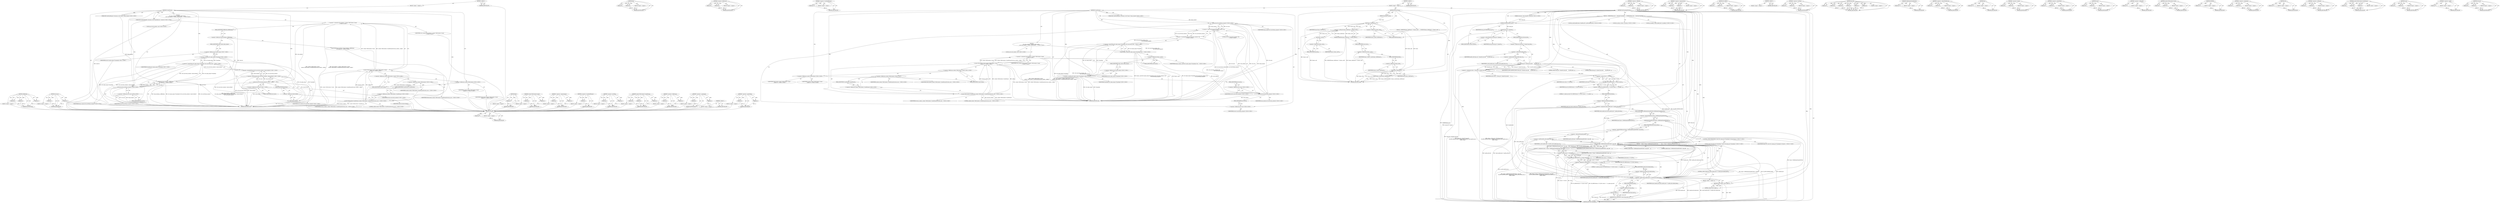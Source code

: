 digraph "std.move" {
vulnerable_101 [label=<(METHOD,AddBinding)>];
vulnerable_102 [label=<(PARAM,p1)>];
vulnerable_103 [label=<(PARAM,p2)>];
vulnerable_104 [label=<(PARAM,p3)>];
vulnerable_105 [label=<(BLOCK,&lt;empty&gt;,&lt;empty&gt;)>];
vulnerable_106 [label=<(METHOD_RETURN,ANY)>];
vulnerable_126 [label=<(METHOD,std.move)>];
vulnerable_127 [label=<(PARAM,p1)>];
vulnerable_128 [label=<(PARAM,p2)>];
vulnerable_129 [label=<(BLOCK,&lt;empty&gt;,&lt;empty&gt;)>];
vulnerable_130 [label=<(METHOD_RETURN,ANY)>];
vulnerable_6 [label=<(METHOD,&lt;global&gt;)<SUB>1</SUB>>];
vulnerable_7 [label=<(BLOCK,&lt;empty&gt;,&lt;empty&gt;)<SUB>1</SUB>>];
vulnerable_8 [label=<(METHOD,CreateFrame)<SUB>1</SUB>>];
vulnerable_9 [label="<(PARAM,fidl::InterfaceHandle&lt;chromium::web::FrameObserver&gt; observer)<SUB>2</SUB>>"];
vulnerable_10 [label="<(PARAM,fidl::InterfaceRequest&lt;chromium::web::Frame&gt; frame_request)<SUB>3</SUB>>"];
vulnerable_11 [label="<(BLOCK,{
   auto web_contents = content::WebContents::...,{
   auto web_contents = content::WebContents::...)<SUB>3</SUB>>"];
vulnerable_12 [label="<(LOCAL,auto web_contents: auto)<SUB>4</SUB>>"];
vulnerable_13 [label="<(&lt;operator&gt;.assignment,web_contents = content::WebContents::Create(
  ...)<SUB>4</SUB>>"];
vulnerable_14 [label="<(IDENTIFIER,web_contents,web_contents = content::WebContents::Create(
  ...)<SUB>4</SUB>>"];
vulnerable_15 [label="<(content.WebContents.Create,content::WebContents::Create(
       content::W...)<SUB>4</SUB>>"];
vulnerable_16 [label="<(&lt;operator&gt;.fieldAccess,content::WebContents::Create)<SUB>4</SUB>>"];
vulnerable_17 [label="<(&lt;operator&gt;.fieldAccess,content::WebContents)<SUB>4</SUB>>"];
vulnerable_18 [label="<(IDENTIFIER,content,content::WebContents::Create(
       content::W...)<SUB>4</SUB>>"];
vulnerable_19 [label="<(IDENTIFIER,WebContents,content::WebContents::Create(
       content::W...)<SUB>4</SUB>>"];
vulnerable_20 [label=<(FIELD_IDENTIFIER,Create,Create)<SUB>4</SUB>>];
vulnerable_21 [label="<(content.WebContents.CreateParams,content::WebContents::CreateParams(browser_cont...)<SUB>5</SUB>>"];
vulnerable_22 [label="<(&lt;operator&gt;.fieldAccess,content::WebContents::CreateParams)<SUB>5</SUB>>"];
vulnerable_23 [label="<(&lt;operator&gt;.fieldAccess,content::WebContents)<SUB>5</SUB>>"];
vulnerable_24 [label="<(IDENTIFIER,content,content::WebContents::CreateParams(browser_cont...)<SUB>5</SUB>>"];
vulnerable_25 [label="<(IDENTIFIER,WebContents,content::WebContents::CreateParams(browser_cont...)<SUB>5</SUB>>"];
vulnerable_26 [label=<(FIELD_IDENTIFIER,CreateParams,CreateParams)<SUB>5</SUB>>];
vulnerable_27 [label="<(IDENTIFIER,browser_context_,content::WebContents::CreateParams(browser_cont...)<SUB>5</SUB>>"];
vulnerable_28 [label="<(LITERAL,nullptr,content::WebContents::CreateParams(browser_cont...)<SUB>5</SUB>>"];
vulnerable_29 [label="<(AddBinding,frame_bindings_.AddBinding(
      std::make_uni...)<SUB>6</SUB>>"];
vulnerable_30 [label=<(&lt;operator&gt;.fieldAccess,frame_bindings_.AddBinding)<SUB>6</SUB>>];
vulnerable_31 [label="<(IDENTIFIER,frame_bindings_,frame_bindings_.AddBinding(
      std::make_uni...)<SUB>6</SUB>>"];
vulnerable_32 [label=<(FIELD_IDENTIFIER,AddBinding,AddBinding)<SUB>6</SUB>>];
vulnerable_33 [label="<(&lt;operator&gt;.greaterThan,std::make_unique&lt;FrameImpl&gt;(std::move(web_conte...)<SUB>7</SUB>>"];
vulnerable_34 [label="<(&lt;operator&gt;.lessThan,std::make_unique&lt;FrameImpl)<SUB>7</SUB>>"];
vulnerable_35 [label="<(&lt;operator&gt;.fieldAccess,std::make_unique)<SUB>7</SUB>>"];
vulnerable_36 [label="<(IDENTIFIER,std,std::make_unique&lt;FrameImpl)<SUB>7</SUB>>"];
vulnerable_37 [label=<(FIELD_IDENTIFIER,make_unique,make_unique)<SUB>7</SUB>>];
vulnerable_38 [label="<(IDENTIFIER,FrameImpl,std::make_unique&lt;FrameImpl)<SUB>7</SUB>>"];
vulnerable_39 [label="<(&lt;operator&gt;.bracketedPrimary,(std::move(web_contents), observer.Bind()))<SUB>7</SUB>>"];
vulnerable_40 [label="<(&lt;operator&gt;.expressionList,std::move(web_contents), observer.Bind())<SUB>7</SUB>>"];
vulnerable_41 [label="<(std.move,std::move(web_contents))<SUB>7</SUB>>"];
vulnerable_42 [label="<(&lt;operator&gt;.fieldAccess,std::move)<SUB>7</SUB>>"];
vulnerable_43 [label="<(IDENTIFIER,std,std::move(web_contents))<SUB>7</SUB>>"];
vulnerable_44 [label=<(FIELD_IDENTIFIER,move,move)<SUB>7</SUB>>];
vulnerable_45 [label="<(IDENTIFIER,web_contents,std::move(web_contents))<SUB>7</SUB>>"];
vulnerable_46 [label=<(Bind,observer.Bind())<SUB>7</SUB>>];
vulnerable_47 [label=<(&lt;operator&gt;.fieldAccess,observer.Bind)<SUB>7</SUB>>];
vulnerable_48 [label=<(IDENTIFIER,observer,observer.Bind())<SUB>7</SUB>>];
vulnerable_49 [label=<(FIELD_IDENTIFIER,Bind,Bind)<SUB>7</SUB>>];
vulnerable_50 [label="<(std.move,std::move(frame_request))<SUB>8</SUB>>"];
vulnerable_51 [label="<(&lt;operator&gt;.fieldAccess,std::move)<SUB>8</SUB>>"];
vulnerable_52 [label="<(IDENTIFIER,std,std::move(frame_request))<SUB>8</SUB>>"];
vulnerable_53 [label=<(FIELD_IDENTIFIER,move,move)<SUB>8</SUB>>];
vulnerable_54 [label="<(IDENTIFIER,frame_request,std::move(frame_request))<SUB>8</SUB>>"];
vulnerable_55 [label=<(METHOD_RETURN,void)<SUB>1</SUB>>];
vulnerable_57 [label=<(METHOD_RETURN,ANY)<SUB>1</SUB>>];
vulnerable_131 [label=<(METHOD,Bind)>];
vulnerable_132 [label=<(PARAM,p1)>];
vulnerable_133 [label=<(BLOCK,&lt;empty&gt;,&lt;empty&gt;)>];
vulnerable_134 [label=<(METHOD_RETURN,ANY)>];
vulnerable_85 [label=<(METHOD,content.WebContents.Create)>];
vulnerable_86 [label=<(PARAM,p1)>];
vulnerable_87 [label=<(PARAM,p2)>];
vulnerable_88 [label=<(BLOCK,&lt;empty&gt;,&lt;empty&gt;)>];
vulnerable_89 [label=<(METHOD_RETURN,ANY)>];
vulnerable_121 [label=<(METHOD,&lt;operator&gt;.expressionList)>];
vulnerable_122 [label=<(PARAM,p1)>];
vulnerable_123 [label=<(PARAM,p2)>];
vulnerable_124 [label=<(BLOCK,&lt;empty&gt;,&lt;empty&gt;)>];
vulnerable_125 [label=<(METHOD_RETURN,ANY)>];
vulnerable_117 [label=<(METHOD,&lt;operator&gt;.bracketedPrimary)>];
vulnerable_118 [label=<(PARAM,p1)>];
vulnerable_119 [label=<(BLOCK,&lt;empty&gt;,&lt;empty&gt;)>];
vulnerable_120 [label=<(METHOD_RETURN,ANY)>];
vulnerable_112 [label=<(METHOD,&lt;operator&gt;.lessThan)>];
vulnerable_113 [label=<(PARAM,p1)>];
vulnerable_114 [label=<(PARAM,p2)>];
vulnerable_115 [label=<(BLOCK,&lt;empty&gt;,&lt;empty&gt;)>];
vulnerable_116 [label=<(METHOD_RETURN,ANY)>];
vulnerable_95 [label=<(METHOD,content.WebContents.CreateParams)>];
vulnerable_96 [label=<(PARAM,p1)>];
vulnerable_97 [label=<(PARAM,p2)>];
vulnerable_98 [label=<(PARAM,p3)>];
vulnerable_99 [label=<(BLOCK,&lt;empty&gt;,&lt;empty&gt;)>];
vulnerable_100 [label=<(METHOD_RETURN,ANY)>];
vulnerable_90 [label=<(METHOD,&lt;operator&gt;.fieldAccess)>];
vulnerable_91 [label=<(PARAM,p1)>];
vulnerable_92 [label=<(PARAM,p2)>];
vulnerable_93 [label=<(BLOCK,&lt;empty&gt;,&lt;empty&gt;)>];
vulnerable_94 [label=<(METHOD_RETURN,ANY)>];
vulnerable_80 [label=<(METHOD,&lt;operator&gt;.assignment)>];
vulnerable_81 [label=<(PARAM,p1)>];
vulnerable_82 [label=<(PARAM,p2)>];
vulnerable_83 [label=<(BLOCK,&lt;empty&gt;,&lt;empty&gt;)>];
vulnerable_84 [label=<(METHOD_RETURN,ANY)>];
vulnerable_74 [label=<(METHOD,&lt;global&gt;)<SUB>1</SUB>>];
vulnerable_75 [label=<(BLOCK,&lt;empty&gt;,&lt;empty&gt;)>];
vulnerable_76 [label=<(METHOD_RETURN,ANY)>];
vulnerable_107 [label=<(METHOD,&lt;operator&gt;.greaterThan)>];
vulnerable_108 [label=<(PARAM,p1)>];
vulnerable_109 [label=<(PARAM,p2)>];
vulnerable_110 [label=<(BLOCK,&lt;empty&gt;,&lt;empty&gt;)>];
vulnerable_111 [label=<(METHOD_RETURN,ANY)>];
fixed_277 [label=<(METHOD,channel)>];
fixed_278 [label=<(PARAM,p1)>];
fixed_279 [label=<(BLOCK,&lt;empty&gt;,&lt;empty&gt;)>];
fixed_280 [label=<(METHOD_RETURN,ANY)>];
fixed_254 [label=<(METHOD,find)>];
fixed_255 [label=<(PARAM,p1)>];
fixed_256 [label=<(PARAM,p2)>];
fixed_257 [label=<(BLOCK,&lt;empty&gt;,&lt;empty&gt;)>];
fixed_258 [label=<(METHOD_RETURN,ANY)>];
fixed_204 [label=<(METHOD,&lt;operator&gt;.fieldAccess)>];
fixed_205 [label=<(PARAM,p1)>];
fixed_206 [label=<(PARAM,p2)>];
fixed_207 [label=<(BLOCK,&lt;empty&gt;,&lt;empty&gt;)>];
fixed_208 [label=<(METHOD_RETURN,ANY)>];
fixed_230 [label=<(METHOD,&lt;operator&gt;.bracketedPrimary)>];
fixed_231 [label=<(PARAM,p1)>];
fixed_232 [label=<(BLOCK,&lt;empty&gt;,&lt;empty&gt;)>];
fixed_233 [label=<(METHOD_RETURN,ANY)>];
fixed_6 [label=<(METHOD,&lt;global&gt;)<SUB>1</SUB>>];
fixed_7 [label=<(BLOCK,&lt;empty&gt;,&lt;empty&gt;)<SUB>1</SUB>>];
fixed_8 [label=<(METHOD,CreateFrame)<SUB>1</SUB>>];
fixed_9 [label="<(PARAM,fidl::InterfaceRequest&lt;chromium::web::Frame&gt; frame_request)<SUB>2</SUB>>"];
fixed_10 [label="<(BLOCK,{
   auto web_contents = content::WebContents::...,{
   auto web_contents = content::WebContents::...)<SUB>2</SUB>>"];
fixed_11 [label="<(LOCAL,auto web_contents: auto)<SUB>3</SUB>>"];
fixed_12 [label="<(&lt;operator&gt;.assignment,web_contents = content::WebContents::Create(
  ...)<SUB>3</SUB>>"];
fixed_13 [label="<(IDENTIFIER,web_contents,web_contents = content::WebContents::Create(
  ...)<SUB>3</SUB>>"];
fixed_14 [label="<(content.WebContents.Create,content::WebContents::Create(
       content::W...)<SUB>3</SUB>>"];
fixed_15 [label="<(&lt;operator&gt;.fieldAccess,content::WebContents::Create)<SUB>3</SUB>>"];
fixed_16 [label="<(&lt;operator&gt;.fieldAccess,content::WebContents)<SUB>3</SUB>>"];
fixed_17 [label="<(IDENTIFIER,content,content::WebContents::Create(
       content::W...)<SUB>3</SUB>>"];
fixed_18 [label="<(IDENTIFIER,WebContents,content::WebContents::Create(
       content::W...)<SUB>3</SUB>>"];
fixed_19 [label=<(FIELD_IDENTIFIER,Create,Create)<SUB>3</SUB>>];
fixed_20 [label="<(content.WebContents.CreateParams,content::WebContents::CreateParams(browser_cont...)<SUB>4</SUB>>"];
fixed_21 [label="<(&lt;operator&gt;.fieldAccess,content::WebContents::CreateParams)<SUB>4</SUB>>"];
fixed_22 [label="<(&lt;operator&gt;.fieldAccess,content::WebContents)<SUB>4</SUB>>"];
fixed_23 [label="<(IDENTIFIER,content,content::WebContents::CreateParams(browser_cont...)<SUB>4</SUB>>"];
fixed_24 [label="<(IDENTIFIER,WebContents,content::WebContents::CreateParams(browser_cont...)<SUB>4</SUB>>"];
fixed_25 [label=<(FIELD_IDENTIFIER,CreateParams,CreateParams)<SUB>4</SUB>>];
fixed_26 [label="<(IDENTIFIER,browser_context_,content::WebContents::CreateParams(browser_cont...)<SUB>4</SUB>>"];
fixed_27 [label="<(LITERAL,nullptr,content::WebContents::CreateParams(browser_cont...)<SUB>4</SUB>>"];
fixed_28 [label="<(insert,frames_.insert(std::make_unique&lt;FrameImpl&gt;(std:...)<SUB>5</SUB>>"];
fixed_29 [label=<(&lt;operator&gt;.fieldAccess,frames_.insert)<SUB>5</SUB>>];
fixed_30 [label="<(IDENTIFIER,frames_,frames_.insert(std::make_unique&lt;FrameImpl&gt;(std:...)<SUB>5</SUB>>"];
fixed_31 [label=<(FIELD_IDENTIFIER,insert,insert)<SUB>5</SUB>>];
fixed_32 [label="<(&lt;operator&gt;.greaterThan,std::make_unique&lt;FrameImpl&gt;(std::move(web_conte...)<SUB>5</SUB>>"];
fixed_33 [label="<(&lt;operator&gt;.lessThan,std::make_unique&lt;FrameImpl)<SUB>5</SUB>>"];
fixed_34 [label="<(&lt;operator&gt;.fieldAccess,std::make_unique)<SUB>5</SUB>>"];
fixed_35 [label="<(IDENTIFIER,std,std::make_unique&lt;FrameImpl)<SUB>5</SUB>>"];
fixed_36 [label=<(FIELD_IDENTIFIER,make_unique,make_unique)<SUB>5</SUB>>];
fixed_37 [label="<(IDENTIFIER,FrameImpl,std::make_unique&lt;FrameImpl)<SUB>5</SUB>>"];
fixed_38 [label="<(&lt;operator&gt;.bracketedPrimary,(std::move(web_contents), this,
               ...)<SUB>5</SUB>>"];
fixed_39 [label="<(&lt;operator&gt;.expressionList,std::move(web_contents), this,
                ...)<SUB>5</SUB>>"];
fixed_40 [label="<(std.move,std::move(web_contents))<SUB>5</SUB>>"];
fixed_41 [label="<(&lt;operator&gt;.fieldAccess,std::move)<SUB>5</SUB>>"];
fixed_42 [label="<(IDENTIFIER,std,std::move(web_contents))<SUB>5</SUB>>"];
fixed_43 [label=<(FIELD_IDENTIFIER,move,move)<SUB>5</SUB>>];
fixed_44 [label="<(IDENTIFIER,web_contents,std::move(web_contents))<SUB>5</SUB>>"];
fixed_45 [label="<(LITERAL,this,std::move(web_contents), this,
                ...)<SUB>5</SUB>>"];
fixed_46 [label="<(std.move,std::move(frame_request))<SUB>6</SUB>>"];
fixed_47 [label="<(&lt;operator&gt;.fieldAccess,std::move)<SUB>6</SUB>>"];
fixed_48 [label="<(IDENTIFIER,std,std::move(frame_request))<SUB>6</SUB>>"];
fixed_49 [label=<(FIELD_IDENTIFIER,move,move)<SUB>6</SUB>>];
fixed_50 [label="<(IDENTIFIER,frame_request,std::move(frame_request))<SUB>6</SUB>>"];
fixed_51 [label=<(METHOD_RETURN,void)<SUB>1</SUB>>];
fixed_53 [label=<(METHOD,DestroyFrame)<SUB>9</SUB>>];
fixed_54 [label=<(PARAM,FrameImpl* frame)<SUB>9</SUB>>];
fixed_55 [label=<(BLOCK,{
  DCHECK(frames_.find(frame) != frames_.end()...,{
  DCHECK(frames_.find(frame) != frames_.end()...)<SUB>9</SUB>>];
fixed_56 [label=<(DCHECK,DCHECK(frames_.find(frame) != frames_.end()))<SUB>10</SUB>>];
fixed_57 [label=<(&lt;operator&gt;.notEquals,frames_.find(frame) != frames_.end())<SUB>10</SUB>>];
fixed_58 [label=<(find,frames_.find(frame))<SUB>10</SUB>>];
fixed_59 [label=<(&lt;operator&gt;.fieldAccess,frames_.find)<SUB>10</SUB>>];
fixed_60 [label=<(IDENTIFIER,frames_,frames_.find(frame))<SUB>10</SUB>>];
fixed_61 [label=<(FIELD_IDENTIFIER,find,find)<SUB>10</SUB>>];
fixed_62 [label=<(IDENTIFIER,frame,frames_.find(frame))<SUB>10</SUB>>];
fixed_63 [label=<(end,frames_.end())<SUB>10</SUB>>];
fixed_64 [label=<(&lt;operator&gt;.fieldAccess,frames_.end)<SUB>10</SUB>>];
fixed_65 [label=<(IDENTIFIER,frames_,frames_.end())<SUB>10</SUB>>];
fixed_66 [label=<(FIELD_IDENTIFIER,end,end)<SUB>10</SUB>>];
fixed_67 [label=<(erase,frames_.erase(frames_.find(frame)))<SUB>11</SUB>>];
fixed_68 [label=<(&lt;operator&gt;.fieldAccess,frames_.erase)<SUB>11</SUB>>];
fixed_69 [label=<(IDENTIFIER,frames_,frames_.erase(frames_.find(frame)))<SUB>11</SUB>>];
fixed_70 [label=<(FIELD_IDENTIFIER,erase,erase)<SUB>11</SUB>>];
fixed_71 [label=<(find,frames_.find(frame))<SUB>11</SUB>>];
fixed_72 [label=<(&lt;operator&gt;.fieldAccess,frames_.find)<SUB>11</SUB>>];
fixed_73 [label=<(IDENTIFIER,frames_,frames_.find(frame))<SUB>11</SUB>>];
fixed_74 [label=<(FIELD_IDENTIFIER,find,find)<SUB>11</SUB>>];
fixed_75 [label=<(IDENTIFIER,frame,frames_.find(frame))<SUB>11</SUB>>];
fixed_76 [label=<(METHOD_RETURN,void)<SUB>9</SUB>>];
fixed_78 [label=<(METHOD,GetFrameImplForTest)<SUB>14</SUB>>];
fixed_79 [label="<(PARAM,chromium::web::FramePtr* frame_ptr)<SUB>15</SUB>>"];
fixed_80 [label=<(BLOCK,{
  DCHECK(frame_ptr);

  // Find the FrameImpl...,{
  DCHECK(frame_ptr);

  // Find the FrameImpl...)<SUB>15</SUB>>];
fixed_81 [label=<(DCHECK,DCHECK(frame_ptr))<SUB>16</SUB>>];
fixed_82 [label=<(IDENTIFIER,frame_ptr,DCHECK(frame_ptr))<SUB>16</SUB>>];
fixed_83 [label="<(LOCAL,zx_info_handle_basic_t handle_info: zx_info_handle_basic_t)<SUB>20</SUB>>"];
fixed_84 [label="<(LOCAL,zx_status_t status: zx_status_t)<SUB>21</SUB>>"];
fixed_85 [label=<(&lt;operator&gt;.assignment,status = frame_ptr-&gt;channel().get_info(
      Z...)<SUB>21</SUB>>];
fixed_86 [label=<(IDENTIFIER,status,status = frame_ptr-&gt;channel().get_info(
      Z...)<SUB>21</SUB>>];
fixed_87 [label=<(get_info,frame_ptr-&gt;channel().get_info(
      ZX_INFO_HA...)<SUB>21</SUB>>];
fixed_88 [label=<(&lt;operator&gt;.fieldAccess,frame_ptr-&gt;channel().get_info)<SUB>21</SUB>>];
fixed_89 [label=<(channel,frame_ptr-&gt;channel())<SUB>21</SUB>>];
fixed_90 [label=<(&lt;operator&gt;.indirectFieldAccess,frame_ptr-&gt;channel)<SUB>21</SUB>>];
fixed_91 [label=<(IDENTIFIER,frame_ptr,frame_ptr-&gt;channel())<SUB>21</SUB>>];
fixed_92 [label=<(FIELD_IDENTIFIER,channel,channel)<SUB>21</SUB>>];
fixed_93 [label=<(FIELD_IDENTIFIER,get_info,get_info)<SUB>21</SUB>>];
fixed_94 [label=<(IDENTIFIER,ZX_INFO_HANDLE_BASIC,frame_ptr-&gt;channel().get_info(
      ZX_INFO_HA...)<SUB>22</SUB>>];
fixed_95 [label=<(&lt;operator&gt;.addressOf,&amp;handle_info)<SUB>22</SUB>>];
fixed_96 [label=<(IDENTIFIER,handle_info,frame_ptr-&gt;channel().get_info(
      ZX_INFO_HA...)<SUB>22</SUB>>];
fixed_97 [label=<(&lt;operator&gt;.sizeOf,sizeof(zx_info_handle_basic_t))<SUB>22</SUB>>];
fixed_98 [label=<(IDENTIFIER,zx_info_handle_basic_t,sizeof(zx_info_handle_basic_t))<SUB>22</SUB>>];
fixed_99 [label=<(LITERAL,nullptr,frame_ptr-&gt;channel().get_info(
      ZX_INFO_HA...)<SUB>23</SUB>>];
fixed_100 [label=<(LITERAL,nullptr,frame_ptr-&gt;channel().get_info(
      ZX_INFO_HA...)<SUB>23</SUB>>];
fixed_101 [label=<(&lt;operator&gt;.shiftLeft,ZX_CHECK(status == ZX_OK, status) &lt;&lt; &quot;zx_object...)<SUB>24</SUB>>];
fixed_102 [label=<(ZX_CHECK,ZX_CHECK(status == ZX_OK, status))<SUB>24</SUB>>];
fixed_103 [label=<(&lt;operator&gt;.equals,status == ZX_OK)<SUB>24</SUB>>];
fixed_104 [label=<(IDENTIFIER,status,status == ZX_OK)<SUB>24</SUB>>];
fixed_105 [label=<(IDENTIFIER,ZX_OK,status == ZX_OK)<SUB>24</SUB>>];
fixed_106 [label=<(IDENTIFIER,status,ZX_CHECK(status == ZX_OK, status))<SUB>24</SUB>>];
fixed_107 [label=<(LITERAL,&quot;zx_object_get_info&quot;,ZX_CHECK(status == ZX_OK, status) &lt;&lt; &quot;zx_object...)<SUB>24</SUB>>];
fixed_108 [label="<(LOCAL,zx_handle_t client_handle_koid: zx_handle_t)<SUB>25</SUB>>"];
fixed_109 [label=<(&lt;operator&gt;.assignment,client_handle_koid = handle_info.koid)<SUB>25</SUB>>];
fixed_110 [label=<(IDENTIFIER,client_handle_koid,client_handle_koid = handle_info.koid)<SUB>25</SUB>>];
fixed_111 [label=<(&lt;operator&gt;.fieldAccess,handle_info.koid)<SUB>25</SUB>>];
fixed_112 [label=<(IDENTIFIER,handle_info,client_handle_koid = handle_info.koid)<SUB>25</SUB>>];
fixed_113 [label=<(FIELD_IDENTIFIER,koid,koid)<SUB>25</SUB>>];
fixed_114 [label="<(CONTROL_STRUCTURE,FOR,for (const std::unique_ptr&lt;FrameImpl&gt;&amp; frame:frames_))<SUB>27</SUB>>"];
fixed_115 [label="<(IDENTIFIER,frames_,for (const std::unique_ptr&lt;FrameImpl&gt;&amp; frame:fr...)<SUB>27</SUB>>"];
fixed_116 [label="<(LOCAL,const std.unique_ptr&lt;FrameImpl&gt; frame: std.unique_ptr&lt;FrameImpl&gt;)<SUB>27</SUB>>"];
fixed_117 [label=<(BLOCK,{
    status = frame-&gt;GetBindingChannelForTest(...,{
    status = frame-&gt;GetBindingChannelForTest(...)<SUB>27</SUB>>];
fixed_118 [label=<(&lt;operator&gt;.assignment,status = frame-&gt;GetBindingChannelForTest()-&gt;get...)<SUB>28</SUB>>];
fixed_119 [label=<(IDENTIFIER,status,status = frame-&gt;GetBindingChannelForTest()-&gt;get...)<SUB>28</SUB>>];
fixed_120 [label=<(get_info,frame-&gt;GetBindingChannelForTest()-&gt;get_info(
  ...)<SUB>28</SUB>>];
fixed_121 [label=<(&lt;operator&gt;.indirectFieldAccess,frame-&gt;GetBindingChannelForTest()-&gt;get_info)<SUB>28</SUB>>];
fixed_122 [label=<(GetBindingChannelForTest,frame-&gt;GetBindingChannelForTest())<SUB>28</SUB>>];
fixed_123 [label=<(&lt;operator&gt;.indirectFieldAccess,frame-&gt;GetBindingChannelForTest)<SUB>28</SUB>>];
fixed_124 [label=<(IDENTIFIER,frame,frame-&gt;GetBindingChannelForTest())<SUB>28</SUB>>];
fixed_125 [label=<(FIELD_IDENTIFIER,GetBindingChannelForTest,GetBindingChannelForTest)<SUB>28</SUB>>];
fixed_126 [label=<(FIELD_IDENTIFIER,get_info,get_info)<SUB>28</SUB>>];
fixed_127 [label=<(IDENTIFIER,ZX_INFO_HANDLE_BASIC,frame-&gt;GetBindingChannelForTest()-&gt;get_info(
  ...)<SUB>29</SUB>>];
fixed_128 [label=<(&lt;operator&gt;.addressOf,&amp;handle_info)<SUB>29</SUB>>];
fixed_129 [label=<(IDENTIFIER,handle_info,frame-&gt;GetBindingChannelForTest()-&gt;get_info(
  ...)<SUB>29</SUB>>];
fixed_130 [label=<(&lt;operator&gt;.sizeOf,sizeof(zx_info_handle_basic_t))<SUB>29</SUB>>];
fixed_131 [label=<(IDENTIFIER,zx_info_handle_basic_t,sizeof(zx_info_handle_basic_t))<SUB>29</SUB>>];
fixed_132 [label=<(LITERAL,nullptr,frame-&gt;GetBindingChannelForTest()-&gt;get_info(
  ...)<SUB>30</SUB>>];
fixed_133 [label=<(LITERAL,nullptr,frame-&gt;GetBindingChannelForTest()-&gt;get_info(
  ...)<SUB>30</SUB>>];
fixed_134 [label=<(&lt;operator&gt;.shiftLeft,ZX_CHECK(status == ZX_OK, status) &lt;&lt; &quot;zx_object...)<SUB>31</SUB>>];
fixed_135 [label=<(ZX_CHECK,ZX_CHECK(status == ZX_OK, status))<SUB>31</SUB>>];
fixed_136 [label=<(&lt;operator&gt;.equals,status == ZX_OK)<SUB>31</SUB>>];
fixed_137 [label=<(IDENTIFIER,status,status == ZX_OK)<SUB>31</SUB>>];
fixed_138 [label=<(IDENTIFIER,ZX_OK,status == ZX_OK)<SUB>31</SUB>>];
fixed_139 [label=<(IDENTIFIER,status,ZX_CHECK(status == ZX_OK, status))<SUB>31</SUB>>];
fixed_140 [label=<(LITERAL,&quot;zx_object_get_info&quot;,ZX_CHECK(status == ZX_OK, status) &lt;&lt; &quot;zx_object...)<SUB>31</SUB>>];
fixed_141 [label=<(CONTROL_STRUCTURE,IF,if (client_handle_koid == handle_info.related_koid))<SUB>33</SUB>>];
fixed_142 [label=<(&lt;operator&gt;.equals,client_handle_koid == handle_info.related_koid)<SUB>33</SUB>>];
fixed_143 [label=<(IDENTIFIER,client_handle_koid,client_handle_koid == handle_info.related_koid)<SUB>33</SUB>>];
fixed_144 [label=<(&lt;operator&gt;.fieldAccess,handle_info.related_koid)<SUB>33</SUB>>];
fixed_145 [label=<(IDENTIFIER,handle_info,client_handle_koid == handle_info.related_koid)<SUB>33</SUB>>];
fixed_146 [label=<(FIELD_IDENTIFIER,related_koid,related_koid)<SUB>33</SUB>>];
fixed_147 [label=<(BLOCK,&lt;empty&gt;,&lt;empty&gt;)<SUB>34</SUB>>];
fixed_148 [label=<(RETURN,return frame.get();,return frame.get();)<SUB>34</SUB>>];
fixed_149 [label=<(get,frame.get())<SUB>34</SUB>>];
fixed_150 [label=<(&lt;operator&gt;.fieldAccess,frame.get)<SUB>34</SUB>>];
fixed_151 [label=<(IDENTIFIER,frame,frame.get())<SUB>34</SUB>>];
fixed_152 [label=<(FIELD_IDENTIFIER,get,get)<SUB>34</SUB>>];
fixed_153 [label=<(RETURN,return nullptr;,return nullptr;)<SUB>37</SUB>>];
fixed_154 [label=<(LITERAL,nullptr,return nullptr;)<SUB>37</SUB>>];
fixed_155 [label=<(METHOD_RETURN,FrameImpl)<SUB>14</SUB>>];
fixed_157 [label=<(METHOD_RETURN,ANY)<SUB>1</SUB>>];
fixed_294 [label=<(METHOD,&lt;operator&gt;.shiftLeft)>];
fixed_295 [label=<(PARAM,p1)>];
fixed_296 [label=<(PARAM,p2)>];
fixed_297 [label=<(BLOCK,&lt;empty&gt;,&lt;empty&gt;)>];
fixed_298 [label=<(METHOD_RETURN,ANY)>];
fixed_234 [label=<(METHOD,&lt;operator&gt;.expressionList)>];
fixed_235 [label=<(PARAM,p1)>];
fixed_236 [label=<(PARAM,p2)>];
fixed_237 [label=<(PARAM,p3)>];
fixed_238 [label=<(BLOCK,&lt;empty&gt;,&lt;empty&gt;)>];
fixed_239 [label=<(METHOD_RETURN,ANY)>];
fixed_299 [label=<(METHOD,ZX_CHECK)>];
fixed_300 [label=<(PARAM,p1)>];
fixed_301 [label=<(PARAM,p2)>];
fixed_302 [label=<(BLOCK,&lt;empty&gt;,&lt;empty&gt;)>];
fixed_303 [label=<(METHOD_RETURN,ANY)>];
fixed_188 [label=<(METHOD,&lt;global&gt;)<SUB>1</SUB>>];
fixed_189 [label=<(BLOCK,&lt;empty&gt;,&lt;empty&gt;)>];
fixed_190 [label=<(METHOD_RETURN,ANY)>];
fixed_225 [label=<(METHOD,&lt;operator&gt;.lessThan)>];
fixed_226 [label=<(PARAM,p1)>];
fixed_227 [label=<(PARAM,p2)>];
fixed_228 [label=<(BLOCK,&lt;empty&gt;,&lt;empty&gt;)>];
fixed_229 [label=<(METHOD_RETURN,ANY)>];
fixed_268 [label=<(METHOD,get_info)>];
fixed_269 [label=<(PARAM,p1)>];
fixed_270 [label=<(PARAM,p2)>];
fixed_271 [label=<(PARAM,p3)>];
fixed_272 [label=<(PARAM,p4)>];
fixed_273 [label=<(PARAM,p5)>];
fixed_274 [label=<(PARAM,p6)>];
fixed_275 [label=<(BLOCK,&lt;empty&gt;,&lt;empty&gt;)>];
fixed_276 [label=<(METHOD_RETURN,ANY)>];
fixed_309 [label=<(METHOD,GetBindingChannelForTest)>];
fixed_310 [label=<(PARAM,p1)>];
fixed_311 [label=<(BLOCK,&lt;empty&gt;,&lt;empty&gt;)>];
fixed_312 [label=<(METHOD_RETURN,ANY)>];
fixed_281 [label=<(METHOD,&lt;operator&gt;.indirectFieldAccess)>];
fixed_282 [label=<(PARAM,p1)>];
fixed_283 [label=<(PARAM,p2)>];
fixed_284 [label=<(BLOCK,&lt;empty&gt;,&lt;empty&gt;)>];
fixed_285 [label=<(METHOD_RETURN,ANY)>];
fixed_313 [label=<(METHOD,get)>];
fixed_314 [label=<(PARAM,p1)>];
fixed_315 [label=<(BLOCK,&lt;empty&gt;,&lt;empty&gt;)>];
fixed_316 [label=<(METHOD_RETURN,ANY)>];
fixed_304 [label=<(METHOD,&lt;operator&gt;.equals)>];
fixed_305 [label=<(PARAM,p1)>];
fixed_306 [label=<(PARAM,p2)>];
fixed_307 [label=<(BLOCK,&lt;empty&gt;,&lt;empty&gt;)>];
fixed_308 [label=<(METHOD_RETURN,ANY)>];
fixed_220 [label=<(METHOD,&lt;operator&gt;.greaterThan)>];
fixed_221 [label=<(PARAM,p1)>];
fixed_222 [label=<(PARAM,p2)>];
fixed_223 [label=<(BLOCK,&lt;empty&gt;,&lt;empty&gt;)>];
fixed_224 [label=<(METHOD_RETURN,ANY)>];
fixed_215 [label=<(METHOD,insert)>];
fixed_216 [label=<(PARAM,p1)>];
fixed_217 [label=<(PARAM,p2)>];
fixed_218 [label=<(BLOCK,&lt;empty&gt;,&lt;empty&gt;)>];
fixed_219 [label=<(METHOD_RETURN,ANY)>];
fixed_286 [label=<(METHOD,&lt;operator&gt;.addressOf)>];
fixed_287 [label=<(PARAM,p1)>];
fixed_288 [label=<(BLOCK,&lt;empty&gt;,&lt;empty&gt;)>];
fixed_289 [label=<(METHOD_RETURN,ANY)>];
fixed_199 [label=<(METHOD,content.WebContents.Create)>];
fixed_200 [label=<(PARAM,p1)>];
fixed_201 [label=<(PARAM,p2)>];
fixed_202 [label=<(BLOCK,&lt;empty&gt;,&lt;empty&gt;)>];
fixed_203 [label=<(METHOD_RETURN,ANY)>];
fixed_245 [label=<(METHOD,DCHECK)>];
fixed_246 [label=<(PARAM,p1)>];
fixed_247 [label=<(BLOCK,&lt;empty&gt;,&lt;empty&gt;)>];
fixed_248 [label=<(METHOD_RETURN,ANY)>];
fixed_194 [label=<(METHOD,&lt;operator&gt;.assignment)>];
fixed_195 [label=<(PARAM,p1)>];
fixed_196 [label=<(PARAM,p2)>];
fixed_197 [label=<(BLOCK,&lt;empty&gt;,&lt;empty&gt;)>];
fixed_198 [label=<(METHOD_RETURN,ANY)>];
fixed_259 [label=<(METHOD,end)>];
fixed_260 [label=<(PARAM,p1)>];
fixed_261 [label=<(BLOCK,&lt;empty&gt;,&lt;empty&gt;)>];
fixed_262 [label=<(METHOD_RETURN,ANY)>];
fixed_249 [label=<(METHOD,&lt;operator&gt;.notEquals)>];
fixed_250 [label=<(PARAM,p1)>];
fixed_251 [label=<(PARAM,p2)>];
fixed_252 [label=<(BLOCK,&lt;empty&gt;,&lt;empty&gt;)>];
fixed_253 [label=<(METHOD_RETURN,ANY)>];
fixed_209 [label=<(METHOD,content.WebContents.CreateParams)>];
fixed_210 [label=<(PARAM,p1)>];
fixed_211 [label=<(PARAM,p2)>];
fixed_212 [label=<(PARAM,p3)>];
fixed_213 [label=<(BLOCK,&lt;empty&gt;,&lt;empty&gt;)>];
fixed_214 [label=<(METHOD_RETURN,ANY)>];
fixed_263 [label=<(METHOD,erase)>];
fixed_264 [label=<(PARAM,p1)>];
fixed_265 [label=<(PARAM,p2)>];
fixed_266 [label=<(BLOCK,&lt;empty&gt;,&lt;empty&gt;)>];
fixed_267 [label=<(METHOD_RETURN,ANY)>];
fixed_290 [label=<(METHOD,&lt;operator&gt;.sizeOf)>];
fixed_291 [label=<(PARAM,p1)>];
fixed_292 [label=<(BLOCK,&lt;empty&gt;,&lt;empty&gt;)>];
fixed_293 [label=<(METHOD_RETURN,ANY)>];
fixed_240 [label=<(METHOD,std.move)>];
fixed_241 [label=<(PARAM,p1)>];
fixed_242 [label=<(PARAM,p2)>];
fixed_243 [label=<(BLOCK,&lt;empty&gt;,&lt;empty&gt;)>];
fixed_244 [label=<(METHOD_RETURN,ANY)>];
vulnerable_101 -> vulnerable_102  [key=0, label="AST: "];
vulnerable_101 -> vulnerable_102  [key=1, label="DDG: "];
vulnerable_101 -> vulnerable_105  [key=0, label="AST: "];
vulnerable_101 -> vulnerable_103  [key=0, label="AST: "];
vulnerable_101 -> vulnerable_103  [key=1, label="DDG: "];
vulnerable_101 -> vulnerable_106  [key=0, label="AST: "];
vulnerable_101 -> vulnerable_106  [key=1, label="CFG: "];
vulnerable_101 -> vulnerable_104  [key=0, label="AST: "];
vulnerable_101 -> vulnerable_104  [key=1, label="DDG: "];
vulnerable_102 -> vulnerable_106  [key=0, label="DDG: p1"];
vulnerable_103 -> vulnerable_106  [key=0, label="DDG: p2"];
vulnerable_104 -> vulnerable_106  [key=0, label="DDG: p3"];
vulnerable_105 -> fixed_277  [key=0];
vulnerable_106 -> fixed_277  [key=0];
vulnerable_126 -> vulnerable_127  [key=0, label="AST: "];
vulnerable_126 -> vulnerable_127  [key=1, label="DDG: "];
vulnerable_126 -> vulnerable_129  [key=0, label="AST: "];
vulnerable_126 -> vulnerable_128  [key=0, label="AST: "];
vulnerable_126 -> vulnerable_128  [key=1, label="DDG: "];
vulnerable_126 -> vulnerable_130  [key=0, label="AST: "];
vulnerable_126 -> vulnerable_130  [key=1, label="CFG: "];
vulnerable_127 -> vulnerable_130  [key=0, label="DDG: p1"];
vulnerable_128 -> vulnerable_130  [key=0, label="DDG: p2"];
vulnerable_129 -> fixed_277  [key=0];
vulnerable_130 -> fixed_277  [key=0];
vulnerable_6 -> vulnerable_7  [key=0, label="AST: "];
vulnerable_6 -> vulnerable_57  [key=0, label="AST: "];
vulnerable_6 -> vulnerable_57  [key=1, label="CFG: "];
vulnerable_7 -> vulnerable_8  [key=0, label="AST: "];
vulnerable_8 -> vulnerable_9  [key=0, label="AST: "];
vulnerable_8 -> vulnerable_9  [key=1, label="DDG: "];
vulnerable_8 -> vulnerable_10  [key=0, label="AST: "];
vulnerable_8 -> vulnerable_10  [key=1, label="DDG: "];
vulnerable_8 -> vulnerable_11  [key=0, label="AST: "];
vulnerable_8 -> vulnerable_55  [key=0, label="AST: "];
vulnerable_8 -> vulnerable_17  [key=0, label="CFG: "];
vulnerable_8 -> vulnerable_50  [key=0, label="DDG: "];
vulnerable_8 -> vulnerable_21  [key=0, label="DDG: "];
vulnerable_8 -> vulnerable_34  [key=0, label="DDG: "];
vulnerable_8 -> vulnerable_41  [key=0, label="DDG: "];
vulnerable_9 -> vulnerable_55  [key=0, label="DDG: observer"];
vulnerable_9 -> vulnerable_46  [key=0, label="DDG: observer"];
vulnerable_10 -> vulnerable_50  [key=0, label="DDG: frame_request"];
vulnerable_11 -> vulnerable_12  [key=0, label="AST: "];
vulnerable_11 -> vulnerable_13  [key=0, label="AST: "];
vulnerable_11 -> vulnerable_29  [key=0, label="AST: "];
vulnerable_12 -> fixed_277  [key=0];
vulnerable_13 -> vulnerable_14  [key=0, label="AST: "];
vulnerable_13 -> vulnerable_15  [key=0, label="AST: "];
vulnerable_13 -> vulnerable_32  [key=0, label="CFG: "];
vulnerable_13 -> vulnerable_55  [key=0, label="DDG: content::WebContents::Create(
       content::WebContents::CreateParams(browser_context_, nullptr))"];
vulnerable_13 -> vulnerable_55  [key=1, label="DDG: web_contents = content::WebContents::Create(
       content::WebContents::CreateParams(browser_context_, nullptr))"];
vulnerable_13 -> vulnerable_41  [key=0, label="DDG: web_contents"];
vulnerable_14 -> fixed_277  [key=0];
vulnerable_15 -> vulnerable_16  [key=0, label="AST: "];
vulnerable_15 -> vulnerable_21  [key=0, label="AST: "];
vulnerable_15 -> vulnerable_13  [key=0, label="CFG: "];
vulnerable_15 -> vulnerable_13  [key=1, label="DDG: content::WebContents::Create"];
vulnerable_15 -> vulnerable_13  [key=2, label="DDG: content::WebContents::CreateParams(browser_context_, nullptr)"];
vulnerable_15 -> vulnerable_55  [key=0, label="DDG: content::WebContents::Create"];
vulnerable_15 -> vulnerable_55  [key=1, label="DDG: content::WebContents::CreateParams(browser_context_, nullptr)"];
vulnerable_16 -> vulnerable_17  [key=0, label="AST: "];
vulnerable_16 -> vulnerable_20  [key=0, label="AST: "];
vulnerable_16 -> vulnerable_23  [key=0, label="CFG: "];
vulnerable_17 -> vulnerable_18  [key=0, label="AST: "];
vulnerable_17 -> vulnerable_19  [key=0, label="AST: "];
vulnerable_17 -> vulnerable_20  [key=0, label="CFG: "];
vulnerable_18 -> fixed_277  [key=0];
vulnerable_19 -> fixed_277  [key=0];
vulnerable_20 -> vulnerable_16  [key=0, label="CFG: "];
vulnerable_21 -> vulnerable_22  [key=0, label="AST: "];
vulnerable_21 -> vulnerable_27  [key=0, label="AST: "];
vulnerable_21 -> vulnerable_28  [key=0, label="AST: "];
vulnerable_21 -> vulnerable_15  [key=0, label="CFG: "];
vulnerable_21 -> vulnerable_15  [key=1, label="DDG: content::WebContents::CreateParams"];
vulnerable_21 -> vulnerable_15  [key=2, label="DDG: browser_context_"];
vulnerable_21 -> vulnerable_15  [key=3, label="DDG: nullptr"];
vulnerable_21 -> vulnerable_55  [key=0, label="DDG: content::WebContents::CreateParams"];
vulnerable_21 -> vulnerable_55  [key=1, label="DDG: browser_context_"];
vulnerable_22 -> vulnerable_23  [key=0, label="AST: "];
vulnerable_22 -> vulnerable_26  [key=0, label="AST: "];
vulnerable_22 -> vulnerable_21  [key=0, label="CFG: "];
vulnerable_23 -> vulnerable_24  [key=0, label="AST: "];
vulnerable_23 -> vulnerable_25  [key=0, label="AST: "];
vulnerable_23 -> vulnerable_26  [key=0, label="CFG: "];
vulnerable_24 -> fixed_277  [key=0];
vulnerable_25 -> fixed_277  [key=0];
vulnerable_26 -> vulnerable_22  [key=0, label="CFG: "];
vulnerable_27 -> fixed_277  [key=0];
vulnerable_28 -> fixed_277  [key=0];
vulnerable_29 -> vulnerable_30  [key=0, label="AST: "];
vulnerable_29 -> vulnerable_33  [key=0, label="AST: "];
vulnerable_29 -> vulnerable_50  [key=0, label="AST: "];
vulnerable_29 -> vulnerable_55  [key=0, label="CFG: "];
vulnerable_29 -> vulnerable_55  [key=1, label="DDG: frame_bindings_.AddBinding"];
vulnerable_29 -> vulnerable_55  [key=2, label="DDG: std::make_unique&lt;FrameImpl&gt;(std::move(web_contents), observer.Bind())"];
vulnerable_29 -> vulnerable_55  [key=3, label="DDG: std::move(frame_request)"];
vulnerable_29 -> vulnerable_55  [key=4, label="DDG: frame_bindings_.AddBinding(
      std::make_unique&lt;FrameImpl&gt;(std::move(web_contents), observer.Bind()),
      std::move(frame_request))"];
vulnerable_30 -> vulnerable_31  [key=0, label="AST: "];
vulnerable_30 -> vulnerable_32  [key=0, label="AST: "];
vulnerable_30 -> vulnerable_37  [key=0, label="CFG: "];
vulnerable_31 -> fixed_277  [key=0];
vulnerable_32 -> vulnerable_30  [key=0, label="CFG: "];
vulnerable_33 -> vulnerable_34  [key=0, label="AST: "];
vulnerable_33 -> vulnerable_39  [key=0, label="AST: "];
vulnerable_33 -> vulnerable_53  [key=0, label="CFG: "];
vulnerable_33 -> vulnerable_55  [key=0, label="DDG: std::make_unique&lt;FrameImpl"];
vulnerable_33 -> vulnerable_55  [key=1, label="DDG: (std::move(web_contents), observer.Bind())"];
vulnerable_33 -> vulnerable_29  [key=0, label="DDG: std::make_unique&lt;FrameImpl"];
vulnerable_33 -> vulnerable_29  [key=1, label="DDG: (std::move(web_contents), observer.Bind())"];
vulnerable_34 -> vulnerable_35  [key=0, label="AST: "];
vulnerable_34 -> vulnerable_38  [key=0, label="AST: "];
vulnerable_34 -> vulnerable_44  [key=0, label="CFG: "];
vulnerable_34 -> vulnerable_55  [key=0, label="DDG: std::make_unique"];
vulnerable_34 -> vulnerable_55  [key=1, label="DDG: FrameImpl"];
vulnerable_34 -> vulnerable_33  [key=0, label="DDG: std::make_unique"];
vulnerable_34 -> vulnerable_33  [key=1, label="DDG: FrameImpl"];
vulnerable_35 -> vulnerable_36  [key=0, label="AST: "];
vulnerable_35 -> vulnerable_37  [key=0, label="AST: "];
vulnerable_35 -> vulnerable_34  [key=0, label="CFG: "];
vulnerable_36 -> fixed_277  [key=0];
vulnerable_37 -> vulnerable_35  [key=0, label="CFG: "];
vulnerable_38 -> fixed_277  [key=0];
vulnerable_39 -> vulnerable_40  [key=0, label="AST: "];
vulnerable_39 -> vulnerable_33  [key=0, label="CFG: "];
vulnerable_39 -> vulnerable_33  [key=1, label="DDG: std::move(web_contents), observer.Bind()"];
vulnerable_39 -> vulnerable_55  [key=0, label="DDG: std::move(web_contents), observer.Bind()"];
vulnerable_40 -> vulnerable_41  [key=0, label="AST: "];
vulnerable_40 -> vulnerable_46  [key=0, label="AST: "];
vulnerable_40 -> vulnerable_39  [key=0, label="CFG: "];
vulnerable_40 -> vulnerable_39  [key=1, label="DDG: std::move(web_contents)"];
vulnerable_40 -> vulnerable_39  [key=2, label="DDG: observer.Bind()"];
vulnerable_40 -> vulnerable_55  [key=0, label="DDG: std::move(web_contents)"];
vulnerable_40 -> vulnerable_55  [key=1, label="DDG: observer.Bind()"];
vulnerable_41 -> vulnerable_42  [key=0, label="AST: "];
vulnerable_41 -> vulnerable_45  [key=0, label="AST: "];
vulnerable_41 -> vulnerable_49  [key=0, label="CFG: "];
vulnerable_41 -> vulnerable_55  [key=0, label="DDG: web_contents"];
vulnerable_41 -> vulnerable_50  [key=0, label="DDG: std::move"];
vulnerable_41 -> vulnerable_40  [key=0, label="DDG: std::move"];
vulnerable_41 -> vulnerable_40  [key=1, label="DDG: web_contents"];
vulnerable_42 -> vulnerable_43  [key=0, label="AST: "];
vulnerable_42 -> vulnerable_44  [key=0, label="AST: "];
vulnerable_42 -> vulnerable_41  [key=0, label="CFG: "];
vulnerable_43 -> fixed_277  [key=0];
vulnerable_44 -> vulnerable_42  [key=0, label="CFG: "];
vulnerable_45 -> fixed_277  [key=0];
vulnerable_46 -> vulnerable_47  [key=0, label="AST: "];
vulnerable_46 -> vulnerable_40  [key=0, label="CFG: "];
vulnerable_46 -> vulnerable_40  [key=1, label="DDG: observer.Bind"];
vulnerable_46 -> vulnerable_55  [key=0, label="DDG: observer.Bind"];
vulnerable_47 -> vulnerable_48  [key=0, label="AST: "];
vulnerable_47 -> vulnerable_49  [key=0, label="AST: "];
vulnerable_47 -> vulnerable_46  [key=0, label="CFG: "];
vulnerable_48 -> fixed_277  [key=0];
vulnerable_49 -> vulnerable_47  [key=0, label="CFG: "];
vulnerable_50 -> vulnerable_51  [key=0, label="AST: "];
vulnerable_50 -> vulnerable_54  [key=0, label="AST: "];
vulnerable_50 -> vulnerable_29  [key=0, label="CFG: "];
vulnerable_50 -> vulnerable_29  [key=1, label="DDG: std::move"];
vulnerable_50 -> vulnerable_29  [key=2, label="DDG: frame_request"];
vulnerable_50 -> vulnerable_55  [key=0, label="DDG: std::move"];
vulnerable_50 -> vulnerable_55  [key=1, label="DDG: frame_request"];
vulnerable_51 -> vulnerable_52  [key=0, label="AST: "];
vulnerable_51 -> vulnerable_53  [key=0, label="AST: "];
vulnerable_51 -> vulnerable_50  [key=0, label="CFG: "];
vulnerable_52 -> fixed_277  [key=0];
vulnerable_53 -> vulnerable_51  [key=0, label="CFG: "];
vulnerable_54 -> fixed_277  [key=0];
vulnerable_55 -> fixed_277  [key=0];
vulnerable_57 -> fixed_277  [key=0];
vulnerable_131 -> vulnerable_132  [key=0, label="AST: "];
vulnerable_131 -> vulnerable_132  [key=1, label="DDG: "];
vulnerable_131 -> vulnerable_133  [key=0, label="AST: "];
vulnerable_131 -> vulnerable_134  [key=0, label="AST: "];
vulnerable_131 -> vulnerable_134  [key=1, label="CFG: "];
vulnerable_132 -> vulnerable_134  [key=0, label="DDG: p1"];
vulnerable_133 -> fixed_277  [key=0];
vulnerable_134 -> fixed_277  [key=0];
vulnerable_85 -> vulnerable_86  [key=0, label="AST: "];
vulnerable_85 -> vulnerable_86  [key=1, label="DDG: "];
vulnerable_85 -> vulnerable_88  [key=0, label="AST: "];
vulnerable_85 -> vulnerable_87  [key=0, label="AST: "];
vulnerable_85 -> vulnerable_87  [key=1, label="DDG: "];
vulnerable_85 -> vulnerable_89  [key=0, label="AST: "];
vulnerable_85 -> vulnerable_89  [key=1, label="CFG: "];
vulnerable_86 -> vulnerable_89  [key=0, label="DDG: p1"];
vulnerable_87 -> vulnerable_89  [key=0, label="DDG: p2"];
vulnerable_88 -> fixed_277  [key=0];
vulnerable_89 -> fixed_277  [key=0];
vulnerable_121 -> vulnerable_122  [key=0, label="AST: "];
vulnerable_121 -> vulnerable_122  [key=1, label="DDG: "];
vulnerable_121 -> vulnerable_124  [key=0, label="AST: "];
vulnerable_121 -> vulnerable_123  [key=0, label="AST: "];
vulnerable_121 -> vulnerable_123  [key=1, label="DDG: "];
vulnerable_121 -> vulnerable_125  [key=0, label="AST: "];
vulnerable_121 -> vulnerable_125  [key=1, label="CFG: "];
vulnerable_122 -> vulnerable_125  [key=0, label="DDG: p1"];
vulnerable_123 -> vulnerable_125  [key=0, label="DDG: p2"];
vulnerable_124 -> fixed_277  [key=0];
vulnerable_125 -> fixed_277  [key=0];
vulnerable_117 -> vulnerable_118  [key=0, label="AST: "];
vulnerable_117 -> vulnerable_118  [key=1, label="DDG: "];
vulnerable_117 -> vulnerable_119  [key=0, label="AST: "];
vulnerable_117 -> vulnerable_120  [key=0, label="AST: "];
vulnerable_117 -> vulnerable_120  [key=1, label="CFG: "];
vulnerable_118 -> vulnerable_120  [key=0, label="DDG: p1"];
vulnerable_119 -> fixed_277  [key=0];
vulnerable_120 -> fixed_277  [key=0];
vulnerable_112 -> vulnerable_113  [key=0, label="AST: "];
vulnerable_112 -> vulnerable_113  [key=1, label="DDG: "];
vulnerable_112 -> vulnerable_115  [key=0, label="AST: "];
vulnerable_112 -> vulnerable_114  [key=0, label="AST: "];
vulnerable_112 -> vulnerable_114  [key=1, label="DDG: "];
vulnerable_112 -> vulnerable_116  [key=0, label="AST: "];
vulnerable_112 -> vulnerable_116  [key=1, label="CFG: "];
vulnerable_113 -> vulnerable_116  [key=0, label="DDG: p1"];
vulnerable_114 -> vulnerable_116  [key=0, label="DDG: p2"];
vulnerable_115 -> fixed_277  [key=0];
vulnerable_116 -> fixed_277  [key=0];
vulnerable_95 -> vulnerable_96  [key=0, label="AST: "];
vulnerable_95 -> vulnerable_96  [key=1, label="DDG: "];
vulnerable_95 -> vulnerable_99  [key=0, label="AST: "];
vulnerable_95 -> vulnerable_97  [key=0, label="AST: "];
vulnerable_95 -> vulnerable_97  [key=1, label="DDG: "];
vulnerable_95 -> vulnerable_100  [key=0, label="AST: "];
vulnerable_95 -> vulnerable_100  [key=1, label="CFG: "];
vulnerable_95 -> vulnerable_98  [key=0, label="AST: "];
vulnerable_95 -> vulnerable_98  [key=1, label="DDG: "];
vulnerable_96 -> vulnerable_100  [key=0, label="DDG: p1"];
vulnerable_97 -> vulnerable_100  [key=0, label="DDG: p2"];
vulnerable_98 -> vulnerable_100  [key=0, label="DDG: p3"];
vulnerable_99 -> fixed_277  [key=0];
vulnerable_100 -> fixed_277  [key=0];
vulnerable_90 -> vulnerable_91  [key=0, label="AST: "];
vulnerable_90 -> vulnerable_91  [key=1, label="DDG: "];
vulnerable_90 -> vulnerable_93  [key=0, label="AST: "];
vulnerable_90 -> vulnerable_92  [key=0, label="AST: "];
vulnerable_90 -> vulnerable_92  [key=1, label="DDG: "];
vulnerable_90 -> vulnerable_94  [key=0, label="AST: "];
vulnerable_90 -> vulnerable_94  [key=1, label="CFG: "];
vulnerable_91 -> vulnerable_94  [key=0, label="DDG: p1"];
vulnerable_92 -> vulnerable_94  [key=0, label="DDG: p2"];
vulnerable_93 -> fixed_277  [key=0];
vulnerable_94 -> fixed_277  [key=0];
vulnerable_80 -> vulnerable_81  [key=0, label="AST: "];
vulnerable_80 -> vulnerable_81  [key=1, label="DDG: "];
vulnerable_80 -> vulnerable_83  [key=0, label="AST: "];
vulnerable_80 -> vulnerable_82  [key=0, label="AST: "];
vulnerable_80 -> vulnerable_82  [key=1, label="DDG: "];
vulnerable_80 -> vulnerable_84  [key=0, label="AST: "];
vulnerable_80 -> vulnerable_84  [key=1, label="CFG: "];
vulnerable_81 -> vulnerable_84  [key=0, label="DDG: p1"];
vulnerable_82 -> vulnerable_84  [key=0, label="DDG: p2"];
vulnerable_83 -> fixed_277  [key=0];
vulnerable_84 -> fixed_277  [key=0];
vulnerable_74 -> vulnerable_75  [key=0, label="AST: "];
vulnerable_74 -> vulnerable_76  [key=0, label="AST: "];
vulnerable_74 -> vulnerable_76  [key=1, label="CFG: "];
vulnerable_75 -> fixed_277  [key=0];
vulnerable_76 -> fixed_277  [key=0];
vulnerable_107 -> vulnerable_108  [key=0, label="AST: "];
vulnerable_107 -> vulnerable_108  [key=1, label="DDG: "];
vulnerable_107 -> vulnerable_110  [key=0, label="AST: "];
vulnerable_107 -> vulnerable_109  [key=0, label="AST: "];
vulnerable_107 -> vulnerable_109  [key=1, label="DDG: "];
vulnerable_107 -> vulnerable_111  [key=0, label="AST: "];
vulnerable_107 -> vulnerable_111  [key=1, label="CFG: "];
vulnerable_108 -> vulnerable_111  [key=0, label="DDG: p1"];
vulnerable_109 -> vulnerable_111  [key=0, label="DDG: p2"];
vulnerable_110 -> fixed_277  [key=0];
vulnerable_111 -> fixed_277  [key=0];
fixed_277 -> fixed_278  [key=0, label="AST: "];
fixed_277 -> fixed_278  [key=1, label="DDG: "];
fixed_277 -> fixed_279  [key=0, label="AST: "];
fixed_277 -> fixed_280  [key=0, label="AST: "];
fixed_277 -> fixed_280  [key=1, label="CFG: "];
fixed_278 -> fixed_280  [key=0, label="DDG: p1"];
fixed_254 -> fixed_255  [key=0, label="AST: "];
fixed_254 -> fixed_255  [key=1, label="DDG: "];
fixed_254 -> fixed_257  [key=0, label="AST: "];
fixed_254 -> fixed_256  [key=0, label="AST: "];
fixed_254 -> fixed_256  [key=1, label="DDG: "];
fixed_254 -> fixed_258  [key=0, label="AST: "];
fixed_254 -> fixed_258  [key=1, label="CFG: "];
fixed_255 -> fixed_258  [key=0, label="DDG: p1"];
fixed_256 -> fixed_258  [key=0, label="DDG: p2"];
fixed_204 -> fixed_205  [key=0, label="AST: "];
fixed_204 -> fixed_205  [key=1, label="DDG: "];
fixed_204 -> fixed_207  [key=0, label="AST: "];
fixed_204 -> fixed_206  [key=0, label="AST: "];
fixed_204 -> fixed_206  [key=1, label="DDG: "];
fixed_204 -> fixed_208  [key=0, label="AST: "];
fixed_204 -> fixed_208  [key=1, label="CFG: "];
fixed_205 -> fixed_208  [key=0, label="DDG: p1"];
fixed_206 -> fixed_208  [key=0, label="DDG: p2"];
fixed_230 -> fixed_231  [key=0, label="AST: "];
fixed_230 -> fixed_231  [key=1, label="DDG: "];
fixed_230 -> fixed_232  [key=0, label="AST: "];
fixed_230 -> fixed_233  [key=0, label="AST: "];
fixed_230 -> fixed_233  [key=1, label="CFG: "];
fixed_231 -> fixed_233  [key=0, label="DDG: p1"];
fixed_6 -> fixed_7  [key=0, label="AST: "];
fixed_6 -> fixed_157  [key=0, label="AST: "];
fixed_6 -> fixed_157  [key=1, label="CFG: "];
fixed_7 -> fixed_8  [key=0, label="AST: "];
fixed_7 -> fixed_53  [key=0, label="AST: "];
fixed_7 -> fixed_78  [key=0, label="AST: "];
fixed_8 -> fixed_9  [key=0, label="AST: "];
fixed_8 -> fixed_9  [key=1, label="DDG: "];
fixed_8 -> fixed_10  [key=0, label="AST: "];
fixed_8 -> fixed_51  [key=0, label="AST: "];
fixed_8 -> fixed_16  [key=0, label="CFG: "];
fixed_8 -> fixed_20  [key=0, label="DDG: "];
fixed_8 -> fixed_33  [key=0, label="DDG: "];
fixed_8 -> fixed_39  [key=0, label="DDG: "];
fixed_8 -> fixed_40  [key=0, label="DDG: "];
fixed_8 -> fixed_46  [key=0, label="DDG: "];
fixed_9 -> fixed_46  [key=0, label="DDG: frame_request"];
fixed_10 -> fixed_11  [key=0, label="AST: "];
fixed_10 -> fixed_12  [key=0, label="AST: "];
fixed_10 -> fixed_28  [key=0, label="AST: "];
fixed_12 -> fixed_13  [key=0, label="AST: "];
fixed_12 -> fixed_14  [key=0, label="AST: "];
fixed_12 -> fixed_31  [key=0, label="CFG: "];
fixed_12 -> fixed_51  [key=0, label="DDG: content::WebContents::Create(
       content::WebContents::CreateParams(browser_context_, nullptr))"];
fixed_12 -> fixed_51  [key=1, label="DDG: web_contents = content::WebContents::Create(
       content::WebContents::CreateParams(browser_context_, nullptr))"];
fixed_12 -> fixed_40  [key=0, label="DDG: web_contents"];
fixed_14 -> fixed_15  [key=0, label="AST: "];
fixed_14 -> fixed_20  [key=0, label="AST: "];
fixed_14 -> fixed_12  [key=0, label="CFG: "];
fixed_14 -> fixed_12  [key=1, label="DDG: content::WebContents::Create"];
fixed_14 -> fixed_12  [key=2, label="DDG: content::WebContents::CreateParams(browser_context_, nullptr)"];
fixed_14 -> fixed_51  [key=0, label="DDG: content::WebContents::Create"];
fixed_14 -> fixed_51  [key=1, label="DDG: content::WebContents::CreateParams(browser_context_, nullptr)"];
fixed_15 -> fixed_16  [key=0, label="AST: "];
fixed_15 -> fixed_19  [key=0, label="AST: "];
fixed_15 -> fixed_22  [key=0, label="CFG: "];
fixed_16 -> fixed_17  [key=0, label="AST: "];
fixed_16 -> fixed_18  [key=0, label="AST: "];
fixed_16 -> fixed_19  [key=0, label="CFG: "];
fixed_19 -> fixed_15  [key=0, label="CFG: "];
fixed_20 -> fixed_21  [key=0, label="AST: "];
fixed_20 -> fixed_26  [key=0, label="AST: "];
fixed_20 -> fixed_27  [key=0, label="AST: "];
fixed_20 -> fixed_14  [key=0, label="CFG: "];
fixed_20 -> fixed_14  [key=1, label="DDG: content::WebContents::CreateParams"];
fixed_20 -> fixed_14  [key=2, label="DDG: browser_context_"];
fixed_20 -> fixed_14  [key=3, label="DDG: nullptr"];
fixed_20 -> fixed_51  [key=0, label="DDG: content::WebContents::CreateParams"];
fixed_20 -> fixed_51  [key=1, label="DDG: browser_context_"];
fixed_21 -> fixed_22  [key=0, label="AST: "];
fixed_21 -> fixed_25  [key=0, label="AST: "];
fixed_21 -> fixed_20  [key=0, label="CFG: "];
fixed_22 -> fixed_23  [key=0, label="AST: "];
fixed_22 -> fixed_24  [key=0, label="AST: "];
fixed_22 -> fixed_25  [key=0, label="CFG: "];
fixed_25 -> fixed_21  [key=0, label="CFG: "];
fixed_28 -> fixed_29  [key=0, label="AST: "];
fixed_28 -> fixed_32  [key=0, label="AST: "];
fixed_28 -> fixed_51  [key=0, label="CFG: "];
fixed_28 -> fixed_51  [key=1, label="DDG: frames_.insert"];
fixed_28 -> fixed_51  [key=2, label="DDG: std::make_unique&lt;FrameImpl&gt;(std::move(web_contents), this,
                                             std::move(frame_request))"];
fixed_28 -> fixed_51  [key=3, label="DDG: frames_.insert(std::make_unique&lt;FrameImpl&gt;(std::move(web_contents), this,
                                             std::move(frame_request)))"];
fixed_29 -> fixed_30  [key=0, label="AST: "];
fixed_29 -> fixed_31  [key=0, label="AST: "];
fixed_29 -> fixed_36  [key=0, label="CFG: "];
fixed_31 -> fixed_29  [key=0, label="CFG: "];
fixed_32 -> fixed_33  [key=0, label="AST: "];
fixed_32 -> fixed_38  [key=0, label="AST: "];
fixed_32 -> fixed_28  [key=0, label="CFG: "];
fixed_32 -> fixed_28  [key=1, label="DDG: std::make_unique&lt;FrameImpl"];
fixed_32 -> fixed_28  [key=2, label="DDG: (std::move(web_contents), this,
                                             std::move(frame_request))"];
fixed_32 -> fixed_51  [key=0, label="DDG: std::make_unique&lt;FrameImpl"];
fixed_32 -> fixed_51  [key=1, label="DDG: (std::move(web_contents), this,
                                             std::move(frame_request))"];
fixed_33 -> fixed_34  [key=0, label="AST: "];
fixed_33 -> fixed_37  [key=0, label="AST: "];
fixed_33 -> fixed_43  [key=0, label="CFG: "];
fixed_33 -> fixed_51  [key=0, label="DDG: std::make_unique"];
fixed_33 -> fixed_51  [key=1, label="DDG: FrameImpl"];
fixed_33 -> fixed_32  [key=0, label="DDG: std::make_unique"];
fixed_33 -> fixed_32  [key=1, label="DDG: FrameImpl"];
fixed_34 -> fixed_35  [key=0, label="AST: "];
fixed_34 -> fixed_36  [key=0, label="AST: "];
fixed_34 -> fixed_33  [key=0, label="CFG: "];
fixed_36 -> fixed_34  [key=0, label="CFG: "];
fixed_38 -> fixed_39  [key=0, label="AST: "];
fixed_38 -> fixed_32  [key=0, label="CFG: "];
fixed_38 -> fixed_32  [key=1, label="DDG: std::move(web_contents), this,
                                             std::move(frame_request)"];
fixed_38 -> fixed_51  [key=0, label="DDG: std::move(web_contents), this,
                                             std::move(frame_request)"];
fixed_39 -> fixed_40  [key=0, label="AST: "];
fixed_39 -> fixed_45  [key=0, label="AST: "];
fixed_39 -> fixed_46  [key=0, label="AST: "];
fixed_39 -> fixed_38  [key=0, label="CFG: "];
fixed_39 -> fixed_38  [key=1, label="DDG: std::move(web_contents)"];
fixed_39 -> fixed_38  [key=2, label="DDG: this"];
fixed_39 -> fixed_38  [key=3, label="DDG: std::move(frame_request)"];
fixed_39 -> fixed_51  [key=0, label="DDG: std::move(web_contents)"];
fixed_39 -> fixed_51  [key=1, label="DDG: std::move(frame_request)"];
fixed_40 -> fixed_41  [key=0, label="AST: "];
fixed_40 -> fixed_44  [key=0, label="AST: "];
fixed_40 -> fixed_49  [key=0, label="CFG: "];
fixed_40 -> fixed_51  [key=0, label="DDG: web_contents"];
fixed_40 -> fixed_39  [key=0, label="DDG: std::move"];
fixed_40 -> fixed_39  [key=1, label="DDG: web_contents"];
fixed_40 -> fixed_46  [key=0, label="DDG: std::move"];
fixed_41 -> fixed_42  [key=0, label="AST: "];
fixed_41 -> fixed_43  [key=0, label="AST: "];
fixed_41 -> fixed_40  [key=0, label="CFG: "];
fixed_43 -> fixed_41  [key=0, label="CFG: "];
fixed_46 -> fixed_47  [key=0, label="AST: "];
fixed_46 -> fixed_50  [key=0, label="AST: "];
fixed_46 -> fixed_39  [key=0, label="CFG: "];
fixed_46 -> fixed_39  [key=1, label="DDG: std::move"];
fixed_46 -> fixed_39  [key=2, label="DDG: frame_request"];
fixed_46 -> fixed_51  [key=0, label="DDG: std::move"];
fixed_46 -> fixed_51  [key=1, label="DDG: frame_request"];
fixed_47 -> fixed_48  [key=0, label="AST: "];
fixed_47 -> fixed_49  [key=0, label="AST: "];
fixed_47 -> fixed_46  [key=0, label="CFG: "];
fixed_49 -> fixed_47  [key=0, label="CFG: "];
fixed_53 -> fixed_54  [key=0, label="AST: "];
fixed_53 -> fixed_54  [key=1, label="DDG: "];
fixed_53 -> fixed_55  [key=0, label="AST: "];
fixed_53 -> fixed_76  [key=0, label="AST: "];
fixed_53 -> fixed_61  [key=0, label="CFG: "];
fixed_53 -> fixed_71  [key=0, label="DDG: "];
fixed_53 -> fixed_58  [key=0, label="DDG: "];
fixed_54 -> fixed_58  [key=0, label="DDG: frame"];
fixed_55 -> fixed_56  [key=0, label="AST: "];
fixed_55 -> fixed_67  [key=0, label="AST: "];
fixed_56 -> fixed_57  [key=0, label="AST: "];
fixed_56 -> fixed_70  [key=0, label="CFG: "];
fixed_56 -> fixed_76  [key=0, label="DDG: frames_.find(frame) != frames_.end()"];
fixed_56 -> fixed_76  [key=1, label="DDG: DCHECK(frames_.find(frame) != frames_.end())"];
fixed_57 -> fixed_58  [key=0, label="AST: "];
fixed_57 -> fixed_63  [key=0, label="AST: "];
fixed_57 -> fixed_56  [key=0, label="CFG: "];
fixed_57 -> fixed_56  [key=1, label="DDG: frames_.find(frame)"];
fixed_57 -> fixed_56  [key=2, label="DDG: frames_.end()"];
fixed_57 -> fixed_76  [key=0, label="DDG: frames_.end()"];
fixed_58 -> fixed_59  [key=0, label="AST: "];
fixed_58 -> fixed_62  [key=0, label="AST: "];
fixed_58 -> fixed_66  [key=0, label="CFG: "];
fixed_58 -> fixed_57  [key=0, label="DDG: frames_.find"];
fixed_58 -> fixed_57  [key=1, label="DDG: frame"];
fixed_58 -> fixed_71  [key=0, label="DDG: frames_.find"];
fixed_58 -> fixed_71  [key=1, label="DDG: frame"];
fixed_59 -> fixed_60  [key=0, label="AST: "];
fixed_59 -> fixed_61  [key=0, label="AST: "];
fixed_59 -> fixed_58  [key=0, label="CFG: "];
fixed_61 -> fixed_59  [key=0, label="CFG: "];
fixed_63 -> fixed_64  [key=0, label="AST: "];
fixed_63 -> fixed_57  [key=0, label="CFG: "];
fixed_63 -> fixed_57  [key=1, label="DDG: frames_.end"];
fixed_63 -> fixed_76  [key=0, label="DDG: frames_.end"];
fixed_64 -> fixed_65  [key=0, label="AST: "];
fixed_64 -> fixed_66  [key=0, label="AST: "];
fixed_64 -> fixed_63  [key=0, label="CFG: "];
fixed_66 -> fixed_64  [key=0, label="CFG: "];
fixed_67 -> fixed_68  [key=0, label="AST: "];
fixed_67 -> fixed_71  [key=0, label="AST: "];
fixed_67 -> fixed_76  [key=0, label="CFG: "];
fixed_67 -> fixed_76  [key=1, label="DDG: frames_.erase"];
fixed_67 -> fixed_76  [key=2, label="DDG: frames_.find(frame)"];
fixed_67 -> fixed_76  [key=3, label="DDG: frames_.erase(frames_.find(frame))"];
fixed_68 -> fixed_69  [key=0, label="AST: "];
fixed_68 -> fixed_70  [key=0, label="AST: "];
fixed_68 -> fixed_74  [key=0, label="CFG: "];
fixed_70 -> fixed_68  [key=0, label="CFG: "];
fixed_71 -> fixed_72  [key=0, label="AST: "];
fixed_71 -> fixed_75  [key=0, label="AST: "];
fixed_71 -> fixed_67  [key=0, label="CFG: "];
fixed_71 -> fixed_67  [key=1, label="DDG: frames_.find"];
fixed_71 -> fixed_67  [key=2, label="DDG: frame"];
fixed_71 -> fixed_76  [key=0, label="DDG: frames_.find"];
fixed_71 -> fixed_76  [key=1, label="DDG: frame"];
fixed_72 -> fixed_73  [key=0, label="AST: "];
fixed_72 -> fixed_74  [key=0, label="AST: "];
fixed_72 -> fixed_71  [key=0, label="CFG: "];
fixed_74 -> fixed_72  [key=0, label="CFG: "];
fixed_78 -> fixed_79  [key=0, label="AST: "];
fixed_78 -> fixed_79  [key=1, label="DDG: "];
fixed_78 -> fixed_80  [key=0, label="AST: "];
fixed_78 -> fixed_155  [key=0, label="AST: "];
fixed_78 -> fixed_81  [key=0, label="CFG: "];
fixed_78 -> fixed_81  [key=1, label="DDG: "];
fixed_78 -> fixed_109  [key=0, label="DDG: "];
fixed_78 -> fixed_153  [key=0, label="DDG: "];
fixed_78 -> fixed_101  [key=0, label="DDG: "];
fixed_78 -> fixed_154  [key=0, label="DDG: "];
fixed_78 -> fixed_87  [key=0, label="DDG: "];
fixed_78 -> fixed_102  [key=0, label="DDG: "];
fixed_78 -> fixed_103  [key=0, label="DDG: "];
fixed_78 -> fixed_134  [key=0, label="DDG: "];
fixed_78 -> fixed_120  [key=0, label="DDG: "];
fixed_78 -> fixed_135  [key=0, label="DDG: "];
fixed_78 -> fixed_142  [key=0, label="DDG: "];
fixed_78 -> fixed_136  [key=0, label="DDG: "];
fixed_79 -> fixed_81  [key=0, label="DDG: frame_ptr"];
fixed_80 -> fixed_81  [key=0, label="AST: "];
fixed_80 -> fixed_83  [key=0, label="AST: "];
fixed_80 -> fixed_84  [key=0, label="AST: "];
fixed_80 -> fixed_85  [key=0, label="AST: "];
fixed_80 -> fixed_101  [key=0, label="AST: "];
fixed_80 -> fixed_108  [key=0, label="AST: "];
fixed_80 -> fixed_109  [key=0, label="AST: "];
fixed_80 -> fixed_114  [key=0, label="AST: "];
fixed_80 -> fixed_153  [key=0, label="AST: "];
fixed_81 -> fixed_82  [key=0, label="AST: "];
fixed_81 -> fixed_92  [key=0, label="CFG: "];
fixed_81 -> fixed_155  [key=0, label="DDG: frame_ptr"];
fixed_81 -> fixed_155  [key=1, label="DDG: DCHECK(frame_ptr)"];
fixed_81 -> fixed_89  [key=0, label="DDG: frame_ptr"];
fixed_85 -> fixed_86  [key=0, label="AST: "];
fixed_85 -> fixed_87  [key=0, label="AST: "];
fixed_85 -> fixed_103  [key=0, label="CFG: "];
fixed_85 -> fixed_103  [key=1, label="DDG: status"];
fixed_85 -> fixed_155  [key=0, label="DDG: frame_ptr-&gt;channel().get_info(
      ZX_INFO_HANDLE_BASIC, &amp;handle_info, sizeof(zx_info_handle_basic_t),
      nullptr, nullptr)"];
fixed_85 -> fixed_155  [key=1, label="DDG: status = frame_ptr-&gt;channel().get_info(
      ZX_INFO_HANDLE_BASIC, &amp;handle_info, sizeof(zx_info_handle_basic_t),
      nullptr, nullptr)"];
fixed_87 -> fixed_88  [key=0, label="AST: "];
fixed_87 -> fixed_94  [key=0, label="AST: "];
fixed_87 -> fixed_95  [key=0, label="AST: "];
fixed_87 -> fixed_97  [key=0, label="AST: "];
fixed_87 -> fixed_99  [key=0, label="AST: "];
fixed_87 -> fixed_100  [key=0, label="AST: "];
fixed_87 -> fixed_85  [key=0, label="CFG: "];
fixed_87 -> fixed_85  [key=1, label="DDG: frame_ptr-&gt;channel().get_info"];
fixed_87 -> fixed_85  [key=2, label="DDG: ZX_INFO_HANDLE_BASIC"];
fixed_87 -> fixed_85  [key=3, label="DDG: &amp;handle_info"];
fixed_87 -> fixed_85  [key=4, label="DDG: nullptr"];
fixed_87 -> fixed_155  [key=0, label="DDG: frame_ptr-&gt;channel().get_info"];
fixed_87 -> fixed_120  [key=0, label="DDG: ZX_INFO_HANDLE_BASIC"];
fixed_87 -> fixed_120  [key=1, label="DDG: &amp;handle_info"];
fixed_87 -> fixed_142  [key=0, label="DDG: &amp;handle_info"];
fixed_88 -> fixed_89  [key=0, label="AST: "];
fixed_88 -> fixed_93  [key=0, label="AST: "];
fixed_88 -> fixed_95  [key=0, label="CFG: "];
fixed_89 -> fixed_90  [key=0, label="AST: "];
fixed_89 -> fixed_93  [key=0, label="CFG: "];
fixed_89 -> fixed_155  [key=0, label="DDG: frame_ptr-&gt;channel"];
fixed_90 -> fixed_91  [key=0, label="AST: "];
fixed_90 -> fixed_92  [key=0, label="AST: "];
fixed_90 -> fixed_89  [key=0, label="CFG: "];
fixed_92 -> fixed_90  [key=0, label="CFG: "];
fixed_93 -> fixed_88  [key=0, label="CFG: "];
fixed_95 -> fixed_96  [key=0, label="AST: "];
fixed_95 -> fixed_97  [key=0, label="CFG: "];
fixed_97 -> fixed_98  [key=0, label="AST: "];
fixed_97 -> fixed_87  [key=0, label="CFG: "];
fixed_101 -> fixed_102  [key=0, label="AST: "];
fixed_101 -> fixed_107  [key=0, label="AST: "];
fixed_101 -> fixed_113  [key=0, label="CFG: "];
fixed_102 -> fixed_103  [key=0, label="AST: "];
fixed_102 -> fixed_106  [key=0, label="AST: "];
fixed_102 -> fixed_101  [key=0, label="CFG: "];
fixed_102 -> fixed_101  [key=1, label="DDG: status == ZX_OK"];
fixed_102 -> fixed_101  [key=2, label="DDG: status"];
fixed_103 -> fixed_104  [key=0, label="AST: "];
fixed_103 -> fixed_105  [key=0, label="AST: "];
fixed_103 -> fixed_102  [key=0, label="CFG: "];
fixed_103 -> fixed_102  [key=1, label="DDG: status"];
fixed_103 -> fixed_102  [key=2, label="DDG: ZX_OK"];
fixed_103 -> fixed_136  [key=0, label="DDG: ZX_OK"];
fixed_109 -> fixed_110  [key=0, label="AST: "];
fixed_109 -> fixed_111  [key=0, label="AST: "];
fixed_109 -> fixed_125  [key=0, label="CFG: "];
fixed_109 -> fixed_155  [key=0, label="DDG: handle_info.koid"];
fixed_109 -> fixed_155  [key=1, label="DDG: client_handle_koid = handle_info.koid"];
fixed_109 -> fixed_142  [key=0, label="DDG: client_handle_koid"];
fixed_111 -> fixed_112  [key=0, label="AST: "];
fixed_111 -> fixed_113  [key=0, label="AST: "];
fixed_111 -> fixed_109  [key=0, label="CFG: "];
fixed_113 -> fixed_111  [key=0, label="CFG: "];
fixed_114 -> fixed_115  [key=0, label="AST: "];
fixed_114 -> fixed_116  [key=0, label="AST: "];
fixed_114 -> fixed_117  [key=0, label="AST: "];
fixed_117 -> fixed_118  [key=0, label="AST: "];
fixed_117 -> fixed_134  [key=0, label="AST: "];
fixed_117 -> fixed_141  [key=0, label="AST: "];
fixed_118 -> fixed_119  [key=0, label="AST: "];
fixed_118 -> fixed_120  [key=0, label="AST: "];
fixed_118 -> fixed_136  [key=0, label="CFG: "];
fixed_118 -> fixed_136  [key=1, label="DDG: status"];
fixed_118 -> fixed_155  [key=0, label="DDG: frame-&gt;GetBindingChannelForTest()-&gt;get_info(
        ZX_INFO_HANDLE_BASIC, &amp;handle_info, sizeof(zx_info_handle_basic_t),
        nullptr, nullptr)"];
fixed_118 -> fixed_155  [key=1, label="DDG: status = frame-&gt;GetBindingChannelForTest()-&gt;get_info(
        ZX_INFO_HANDLE_BASIC, &amp;handle_info, sizeof(zx_info_handle_basic_t),
        nullptr, nullptr)"];
fixed_120 -> fixed_121  [key=0, label="AST: "];
fixed_120 -> fixed_127  [key=0, label="AST: "];
fixed_120 -> fixed_128  [key=0, label="AST: "];
fixed_120 -> fixed_130  [key=0, label="AST: "];
fixed_120 -> fixed_132  [key=0, label="AST: "];
fixed_120 -> fixed_133  [key=0, label="AST: "];
fixed_120 -> fixed_118  [key=0, label="CFG: "];
fixed_120 -> fixed_118  [key=1, label="DDG: nullptr"];
fixed_120 -> fixed_118  [key=2, label="DDG: frame-&gt;GetBindingChannelForTest()-&gt;get_info"];
fixed_120 -> fixed_118  [key=3, label="DDG: &amp;handle_info"];
fixed_120 -> fixed_118  [key=4, label="DDG: ZX_INFO_HANDLE_BASIC"];
fixed_120 -> fixed_155  [key=0, label="DDG: frame-&gt;GetBindingChannelForTest()-&gt;get_info"];
fixed_120 -> fixed_155  [key=1, label="DDG: ZX_INFO_HANDLE_BASIC"];
fixed_120 -> fixed_155  [key=2, label="DDG: &amp;handle_info"];
fixed_120 -> fixed_142  [key=0, label="DDG: &amp;handle_info"];
fixed_121 -> fixed_122  [key=0, label="AST: "];
fixed_121 -> fixed_126  [key=0, label="AST: "];
fixed_121 -> fixed_128  [key=0, label="CFG: "];
fixed_122 -> fixed_123  [key=0, label="AST: "];
fixed_122 -> fixed_126  [key=0, label="CFG: "];
fixed_122 -> fixed_155  [key=0, label="DDG: frame-&gt;GetBindingChannelForTest"];
fixed_123 -> fixed_124  [key=0, label="AST: "];
fixed_123 -> fixed_125  [key=0, label="AST: "];
fixed_123 -> fixed_122  [key=0, label="CFG: "];
fixed_125 -> fixed_123  [key=0, label="CFG: "];
fixed_126 -> fixed_121  [key=0, label="CFG: "];
fixed_128 -> fixed_129  [key=0, label="AST: "];
fixed_128 -> fixed_130  [key=0, label="CFG: "];
fixed_130 -> fixed_131  [key=0, label="AST: "];
fixed_130 -> fixed_120  [key=0, label="CFG: "];
fixed_130 -> fixed_155  [key=0, label="DDG: zx_info_handle_basic_t"];
fixed_134 -> fixed_135  [key=0, label="AST: "];
fixed_134 -> fixed_140  [key=0, label="AST: "];
fixed_134 -> fixed_146  [key=0, label="CFG: "];
fixed_134 -> fixed_155  [key=0, label="DDG: ZX_CHECK(status == ZX_OK, status)"];
fixed_134 -> fixed_155  [key=1, label="DDG: ZX_CHECK(status == ZX_OK, status) &lt;&lt; &quot;zx_object_get_info&quot;"];
fixed_135 -> fixed_136  [key=0, label="AST: "];
fixed_135 -> fixed_139  [key=0, label="AST: "];
fixed_135 -> fixed_134  [key=0, label="CFG: "];
fixed_135 -> fixed_134  [key=1, label="DDG: status == ZX_OK"];
fixed_135 -> fixed_134  [key=2, label="DDG: status"];
fixed_135 -> fixed_155  [key=0, label="DDG: status == ZX_OK"];
fixed_135 -> fixed_155  [key=1, label="DDG: status"];
fixed_136 -> fixed_137  [key=0, label="AST: "];
fixed_136 -> fixed_138  [key=0, label="AST: "];
fixed_136 -> fixed_135  [key=0, label="CFG: "];
fixed_136 -> fixed_135  [key=1, label="DDG: status"];
fixed_136 -> fixed_135  [key=2, label="DDG: ZX_OK"];
fixed_136 -> fixed_155  [key=0, label="DDG: ZX_OK"];
fixed_141 -> fixed_142  [key=0, label="AST: "];
fixed_141 -> fixed_147  [key=0, label="AST: "];
fixed_142 -> fixed_143  [key=0, label="AST: "];
fixed_142 -> fixed_144  [key=0, label="AST: "];
fixed_142 -> fixed_144  [key=1, label="CDG: "];
fixed_142 -> fixed_125  [key=0, label="CFG: "];
fixed_142 -> fixed_125  [key=1, label="CDG: "];
fixed_142 -> fixed_152  [key=0, label="CFG: "];
fixed_142 -> fixed_152  [key=1, label="CDG: "];
fixed_142 -> fixed_153  [key=0, label="CFG: "];
fixed_142 -> fixed_153  [key=1, label="CDG: "];
fixed_142 -> fixed_155  [key=0, label="DDG: client_handle_koid"];
fixed_142 -> fixed_155  [key=1, label="DDG: handle_info.related_koid"];
fixed_142 -> fixed_155  [key=2, label="DDG: client_handle_koid == handle_info.related_koid"];
fixed_142 -> fixed_120  [key=0, label="DDG: handle_info.related_koid"];
fixed_142 -> fixed_120  [key=1, label="CDG: "];
fixed_142 -> fixed_136  [key=0, label="CDG: "];
fixed_142 -> fixed_146  [key=0, label="CDG: "];
fixed_142 -> fixed_122  [key=0, label="CDG: "];
fixed_142 -> fixed_128  [key=0, label="CDG: "];
fixed_142 -> fixed_130  [key=0, label="CDG: "];
fixed_142 -> fixed_118  [key=0, label="CDG: "];
fixed_142 -> fixed_149  [key=0, label="CDG: "];
fixed_142 -> fixed_135  [key=0, label="CDG: "];
fixed_142 -> fixed_142  [key=0, label="CDG: "];
fixed_142 -> fixed_150  [key=0, label="CDG: "];
fixed_142 -> fixed_121  [key=0, label="CDG: "];
fixed_142 -> fixed_123  [key=0, label="CDG: "];
fixed_142 -> fixed_134  [key=0, label="CDG: "];
fixed_142 -> fixed_148  [key=0, label="CDG: "];
fixed_142 -> fixed_126  [key=0, label="CDG: "];
fixed_144 -> fixed_145  [key=0, label="AST: "];
fixed_144 -> fixed_146  [key=0, label="AST: "];
fixed_144 -> fixed_142  [key=0, label="CFG: "];
fixed_146 -> fixed_144  [key=0, label="CFG: "];
fixed_147 -> fixed_148  [key=0, label="AST: "];
fixed_148 -> fixed_149  [key=0, label="AST: "];
fixed_148 -> fixed_155  [key=0, label="CFG: "];
fixed_148 -> fixed_155  [key=1, label="DDG: &lt;RET&gt;"];
fixed_149 -> fixed_150  [key=0, label="AST: "];
fixed_149 -> fixed_148  [key=0, label="CFG: "];
fixed_149 -> fixed_148  [key=1, label="DDG: frame.get()"];
fixed_149 -> fixed_155  [key=0, label="DDG: frame.get"];
fixed_149 -> fixed_155  [key=1, label="DDG: frame.get()"];
fixed_150 -> fixed_151  [key=0, label="AST: "];
fixed_150 -> fixed_152  [key=0, label="AST: "];
fixed_150 -> fixed_149  [key=0, label="CFG: "];
fixed_152 -> fixed_150  [key=0, label="CFG: "];
fixed_153 -> fixed_154  [key=0, label="AST: "];
fixed_153 -> fixed_155  [key=0, label="CFG: "];
fixed_153 -> fixed_155  [key=1, label="DDG: &lt;RET&gt;"];
fixed_154 -> fixed_153  [key=0, label="DDG: nullptr"];
fixed_294 -> fixed_295  [key=0, label="AST: "];
fixed_294 -> fixed_295  [key=1, label="DDG: "];
fixed_294 -> fixed_297  [key=0, label="AST: "];
fixed_294 -> fixed_296  [key=0, label="AST: "];
fixed_294 -> fixed_296  [key=1, label="DDG: "];
fixed_294 -> fixed_298  [key=0, label="AST: "];
fixed_294 -> fixed_298  [key=1, label="CFG: "];
fixed_295 -> fixed_298  [key=0, label="DDG: p1"];
fixed_296 -> fixed_298  [key=0, label="DDG: p2"];
fixed_234 -> fixed_235  [key=0, label="AST: "];
fixed_234 -> fixed_235  [key=1, label="DDG: "];
fixed_234 -> fixed_238  [key=0, label="AST: "];
fixed_234 -> fixed_236  [key=0, label="AST: "];
fixed_234 -> fixed_236  [key=1, label="DDG: "];
fixed_234 -> fixed_239  [key=0, label="AST: "];
fixed_234 -> fixed_239  [key=1, label="CFG: "];
fixed_234 -> fixed_237  [key=0, label="AST: "];
fixed_234 -> fixed_237  [key=1, label="DDG: "];
fixed_235 -> fixed_239  [key=0, label="DDG: p1"];
fixed_236 -> fixed_239  [key=0, label="DDG: p2"];
fixed_237 -> fixed_239  [key=0, label="DDG: p3"];
fixed_299 -> fixed_300  [key=0, label="AST: "];
fixed_299 -> fixed_300  [key=1, label="DDG: "];
fixed_299 -> fixed_302  [key=0, label="AST: "];
fixed_299 -> fixed_301  [key=0, label="AST: "];
fixed_299 -> fixed_301  [key=1, label="DDG: "];
fixed_299 -> fixed_303  [key=0, label="AST: "];
fixed_299 -> fixed_303  [key=1, label="CFG: "];
fixed_300 -> fixed_303  [key=0, label="DDG: p1"];
fixed_301 -> fixed_303  [key=0, label="DDG: p2"];
fixed_188 -> fixed_189  [key=0, label="AST: "];
fixed_188 -> fixed_190  [key=0, label="AST: "];
fixed_188 -> fixed_190  [key=1, label="CFG: "];
fixed_225 -> fixed_226  [key=0, label="AST: "];
fixed_225 -> fixed_226  [key=1, label="DDG: "];
fixed_225 -> fixed_228  [key=0, label="AST: "];
fixed_225 -> fixed_227  [key=0, label="AST: "];
fixed_225 -> fixed_227  [key=1, label="DDG: "];
fixed_225 -> fixed_229  [key=0, label="AST: "];
fixed_225 -> fixed_229  [key=1, label="CFG: "];
fixed_226 -> fixed_229  [key=0, label="DDG: p1"];
fixed_227 -> fixed_229  [key=0, label="DDG: p2"];
fixed_268 -> fixed_269  [key=0, label="AST: "];
fixed_268 -> fixed_269  [key=1, label="DDG: "];
fixed_268 -> fixed_275  [key=0, label="AST: "];
fixed_268 -> fixed_270  [key=0, label="AST: "];
fixed_268 -> fixed_270  [key=1, label="DDG: "];
fixed_268 -> fixed_276  [key=0, label="AST: "];
fixed_268 -> fixed_276  [key=1, label="CFG: "];
fixed_268 -> fixed_271  [key=0, label="AST: "];
fixed_268 -> fixed_271  [key=1, label="DDG: "];
fixed_268 -> fixed_272  [key=0, label="AST: "];
fixed_268 -> fixed_272  [key=1, label="DDG: "];
fixed_268 -> fixed_273  [key=0, label="AST: "];
fixed_268 -> fixed_273  [key=1, label="DDG: "];
fixed_268 -> fixed_274  [key=0, label="AST: "];
fixed_268 -> fixed_274  [key=1, label="DDG: "];
fixed_269 -> fixed_276  [key=0, label="DDG: p1"];
fixed_270 -> fixed_276  [key=0, label="DDG: p2"];
fixed_271 -> fixed_276  [key=0, label="DDG: p3"];
fixed_272 -> fixed_276  [key=0, label="DDG: p4"];
fixed_273 -> fixed_276  [key=0, label="DDG: p5"];
fixed_274 -> fixed_276  [key=0, label="DDG: p6"];
fixed_309 -> fixed_310  [key=0, label="AST: "];
fixed_309 -> fixed_310  [key=1, label="DDG: "];
fixed_309 -> fixed_311  [key=0, label="AST: "];
fixed_309 -> fixed_312  [key=0, label="AST: "];
fixed_309 -> fixed_312  [key=1, label="CFG: "];
fixed_310 -> fixed_312  [key=0, label="DDG: p1"];
fixed_281 -> fixed_282  [key=0, label="AST: "];
fixed_281 -> fixed_282  [key=1, label="DDG: "];
fixed_281 -> fixed_284  [key=0, label="AST: "];
fixed_281 -> fixed_283  [key=0, label="AST: "];
fixed_281 -> fixed_283  [key=1, label="DDG: "];
fixed_281 -> fixed_285  [key=0, label="AST: "];
fixed_281 -> fixed_285  [key=1, label="CFG: "];
fixed_282 -> fixed_285  [key=0, label="DDG: p1"];
fixed_283 -> fixed_285  [key=0, label="DDG: p2"];
fixed_313 -> fixed_314  [key=0, label="AST: "];
fixed_313 -> fixed_314  [key=1, label="DDG: "];
fixed_313 -> fixed_315  [key=0, label="AST: "];
fixed_313 -> fixed_316  [key=0, label="AST: "];
fixed_313 -> fixed_316  [key=1, label="CFG: "];
fixed_314 -> fixed_316  [key=0, label="DDG: p1"];
fixed_304 -> fixed_305  [key=0, label="AST: "];
fixed_304 -> fixed_305  [key=1, label="DDG: "];
fixed_304 -> fixed_307  [key=0, label="AST: "];
fixed_304 -> fixed_306  [key=0, label="AST: "];
fixed_304 -> fixed_306  [key=1, label="DDG: "];
fixed_304 -> fixed_308  [key=0, label="AST: "];
fixed_304 -> fixed_308  [key=1, label="CFG: "];
fixed_305 -> fixed_308  [key=0, label="DDG: p1"];
fixed_306 -> fixed_308  [key=0, label="DDG: p2"];
fixed_220 -> fixed_221  [key=0, label="AST: "];
fixed_220 -> fixed_221  [key=1, label="DDG: "];
fixed_220 -> fixed_223  [key=0, label="AST: "];
fixed_220 -> fixed_222  [key=0, label="AST: "];
fixed_220 -> fixed_222  [key=1, label="DDG: "];
fixed_220 -> fixed_224  [key=0, label="AST: "];
fixed_220 -> fixed_224  [key=1, label="CFG: "];
fixed_221 -> fixed_224  [key=0, label="DDG: p1"];
fixed_222 -> fixed_224  [key=0, label="DDG: p2"];
fixed_215 -> fixed_216  [key=0, label="AST: "];
fixed_215 -> fixed_216  [key=1, label="DDG: "];
fixed_215 -> fixed_218  [key=0, label="AST: "];
fixed_215 -> fixed_217  [key=0, label="AST: "];
fixed_215 -> fixed_217  [key=1, label="DDG: "];
fixed_215 -> fixed_219  [key=0, label="AST: "];
fixed_215 -> fixed_219  [key=1, label="CFG: "];
fixed_216 -> fixed_219  [key=0, label="DDG: p1"];
fixed_217 -> fixed_219  [key=0, label="DDG: p2"];
fixed_286 -> fixed_287  [key=0, label="AST: "];
fixed_286 -> fixed_287  [key=1, label="DDG: "];
fixed_286 -> fixed_288  [key=0, label="AST: "];
fixed_286 -> fixed_289  [key=0, label="AST: "];
fixed_286 -> fixed_289  [key=1, label="CFG: "];
fixed_287 -> fixed_289  [key=0, label="DDG: p1"];
fixed_199 -> fixed_200  [key=0, label="AST: "];
fixed_199 -> fixed_200  [key=1, label="DDG: "];
fixed_199 -> fixed_202  [key=0, label="AST: "];
fixed_199 -> fixed_201  [key=0, label="AST: "];
fixed_199 -> fixed_201  [key=1, label="DDG: "];
fixed_199 -> fixed_203  [key=0, label="AST: "];
fixed_199 -> fixed_203  [key=1, label="CFG: "];
fixed_200 -> fixed_203  [key=0, label="DDG: p1"];
fixed_201 -> fixed_203  [key=0, label="DDG: p2"];
fixed_245 -> fixed_246  [key=0, label="AST: "];
fixed_245 -> fixed_246  [key=1, label="DDG: "];
fixed_245 -> fixed_247  [key=0, label="AST: "];
fixed_245 -> fixed_248  [key=0, label="AST: "];
fixed_245 -> fixed_248  [key=1, label="CFG: "];
fixed_246 -> fixed_248  [key=0, label="DDG: p1"];
fixed_194 -> fixed_195  [key=0, label="AST: "];
fixed_194 -> fixed_195  [key=1, label="DDG: "];
fixed_194 -> fixed_197  [key=0, label="AST: "];
fixed_194 -> fixed_196  [key=0, label="AST: "];
fixed_194 -> fixed_196  [key=1, label="DDG: "];
fixed_194 -> fixed_198  [key=0, label="AST: "];
fixed_194 -> fixed_198  [key=1, label="CFG: "];
fixed_195 -> fixed_198  [key=0, label="DDG: p1"];
fixed_196 -> fixed_198  [key=0, label="DDG: p2"];
fixed_259 -> fixed_260  [key=0, label="AST: "];
fixed_259 -> fixed_260  [key=1, label="DDG: "];
fixed_259 -> fixed_261  [key=0, label="AST: "];
fixed_259 -> fixed_262  [key=0, label="AST: "];
fixed_259 -> fixed_262  [key=1, label="CFG: "];
fixed_260 -> fixed_262  [key=0, label="DDG: p1"];
fixed_249 -> fixed_250  [key=0, label="AST: "];
fixed_249 -> fixed_250  [key=1, label="DDG: "];
fixed_249 -> fixed_252  [key=0, label="AST: "];
fixed_249 -> fixed_251  [key=0, label="AST: "];
fixed_249 -> fixed_251  [key=1, label="DDG: "];
fixed_249 -> fixed_253  [key=0, label="AST: "];
fixed_249 -> fixed_253  [key=1, label="CFG: "];
fixed_250 -> fixed_253  [key=0, label="DDG: p1"];
fixed_251 -> fixed_253  [key=0, label="DDG: p2"];
fixed_209 -> fixed_210  [key=0, label="AST: "];
fixed_209 -> fixed_210  [key=1, label="DDG: "];
fixed_209 -> fixed_213  [key=0, label="AST: "];
fixed_209 -> fixed_211  [key=0, label="AST: "];
fixed_209 -> fixed_211  [key=1, label="DDG: "];
fixed_209 -> fixed_214  [key=0, label="AST: "];
fixed_209 -> fixed_214  [key=1, label="CFG: "];
fixed_209 -> fixed_212  [key=0, label="AST: "];
fixed_209 -> fixed_212  [key=1, label="DDG: "];
fixed_210 -> fixed_214  [key=0, label="DDG: p1"];
fixed_211 -> fixed_214  [key=0, label="DDG: p2"];
fixed_212 -> fixed_214  [key=0, label="DDG: p3"];
fixed_263 -> fixed_264  [key=0, label="AST: "];
fixed_263 -> fixed_264  [key=1, label="DDG: "];
fixed_263 -> fixed_266  [key=0, label="AST: "];
fixed_263 -> fixed_265  [key=0, label="AST: "];
fixed_263 -> fixed_265  [key=1, label="DDG: "];
fixed_263 -> fixed_267  [key=0, label="AST: "];
fixed_263 -> fixed_267  [key=1, label="CFG: "];
fixed_264 -> fixed_267  [key=0, label="DDG: p1"];
fixed_265 -> fixed_267  [key=0, label="DDG: p2"];
fixed_290 -> fixed_291  [key=0, label="AST: "];
fixed_290 -> fixed_291  [key=1, label="DDG: "];
fixed_290 -> fixed_292  [key=0, label="AST: "];
fixed_290 -> fixed_293  [key=0, label="AST: "];
fixed_290 -> fixed_293  [key=1, label="CFG: "];
fixed_291 -> fixed_293  [key=0, label="DDG: p1"];
fixed_240 -> fixed_241  [key=0, label="AST: "];
fixed_240 -> fixed_241  [key=1, label="DDG: "];
fixed_240 -> fixed_243  [key=0, label="AST: "];
fixed_240 -> fixed_242  [key=0, label="AST: "];
fixed_240 -> fixed_242  [key=1, label="DDG: "];
fixed_240 -> fixed_244  [key=0, label="AST: "];
fixed_240 -> fixed_244  [key=1, label="CFG: "];
fixed_241 -> fixed_244  [key=0, label="DDG: p1"];
fixed_242 -> fixed_244  [key=0, label="DDG: p2"];
}
